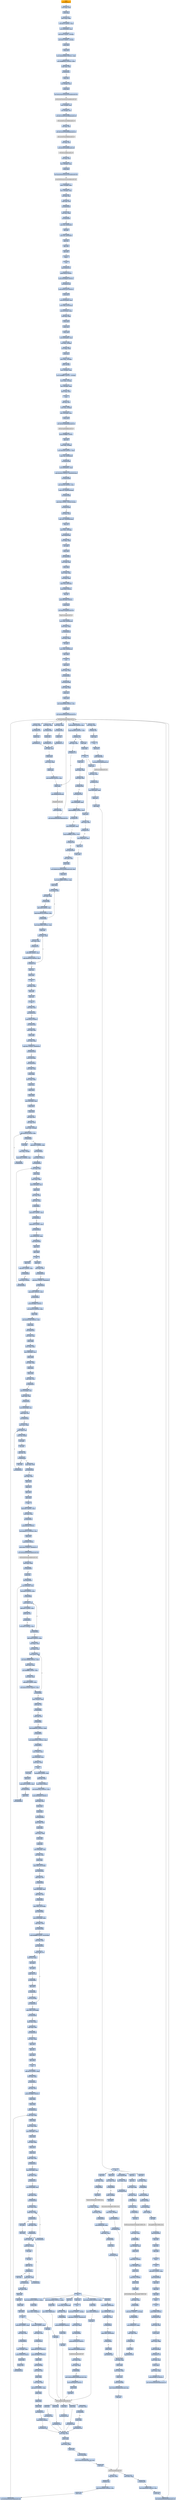 digraph G {
node[shape=rectangle,style=filled,fillcolor=lightsteelblue,color=lightsteelblue]
bgcolor="transparent"
a0x00431cf0call_0x0043ce75[label="start\ncall 0x0043ce75",color="lightgrey",fillcolor="orange"];
a0x0043ce75movl_edi_edi[label="0x0043ce75\nmovl %edi, %edi"];
a0x0043ce77pushl_ebp[label="0x0043ce77\npushl %ebp"];
a0x0043ce78movl_esp_ebp[label="0x0043ce78\nmovl %esp, %ebp"];
a0x0043ce7asubl_0x10UINT8_esp[label="0x0043ce7a\nsubl $0x10<UINT8>, %esp"];
a0x0043ce7dmovl_0x0045ef00_eax[label="0x0043ce7d\nmovl 0x0045ef00, %eax"];
a0x0043ce82andl_0x0UINT8__8ebp_[label="0x0043ce82\nandl $0x0<UINT8>, -8(%ebp)"];
a0x0043ce86andl_0x0UINT8__4ebp_[label="0x0043ce86\nandl $0x0<UINT8>, -4(%ebp)"];
a0x0043ce8apushl_ebx[label="0x0043ce8a\npushl %ebx"];
a0x0043ce8bpushl_edi[label="0x0043ce8b\npushl %edi"];
a0x0043ce8cmovl_0xbb40e64eUINT32_edi[label="0x0043ce8c\nmovl $0xbb40e64e<UINT32>, %edi"];
a0x0043ce91movl_0xffff0000UINT32_ebx[label="0x0043ce91\nmovl $0xffff0000<UINT32>, %ebx"];
a0x0043ce96cmpl_edi_eax[label="0x0043ce96\ncmpl %edi, %eax"];
a0x0043ce98je_0x0043cea7[label="0x0043ce98\nje 0x0043cea7"];
a0x0043cea7pushl_esi[label="0x0043cea7\npushl %esi"];
a0x0043cea8leal__8ebp__eax[label="0x0043cea8\nleal -8(%ebp), %eax"];
a0x0043ceabpushl_eax[label="0x0043ceab\npushl %eax"];
a0x0043ceaccall_GetSystemTimeAsFileTime_kernel32_dll[label="0x0043ceac\ncall GetSystemTimeAsFileTime@kernel32.dll"];
GetSystemTimeAsFileTime_kernel32_dll[label="GetSystemTimeAsFileTime@kernel32.dll",color="lightgrey",fillcolor="lightgrey"];
a0x0043ceb2movl__4ebp__esi[label="0x0043ceb2\nmovl -4(%ebp), %esi"];
a0x0043ceb5xorl__8ebp__esi[label="0x0043ceb5\nxorl -8(%ebp), %esi"];
a0x0043ceb8call_GetCurrentProcessId_kernel32_dll[label="0x0043ceb8\ncall GetCurrentProcessId@kernel32.dll"];
GetCurrentProcessId_kernel32_dll[label="GetCurrentProcessId@kernel32.dll",color="lightgrey",fillcolor="lightgrey"];
a0x0043cebexorl_eax_esi[label="0x0043cebe\nxorl %eax, %esi"];
a0x0043cec0call_GetCurrentThreadId_kernel32_dll[label="0x0043cec0\ncall GetCurrentThreadId@kernel32.dll"];
GetCurrentThreadId_kernel32_dll[label="GetCurrentThreadId@kernel32.dll",color="lightgrey",fillcolor="lightgrey"];
a0x0043cec6xorl_eax_esi[label="0x0043cec6\nxorl %eax, %esi"];
a0x0043cec8call_GetTickCount_kernel32_dll[label="0x0043cec8\ncall GetTickCount@kernel32.dll"];
GetTickCount_kernel32_dll[label="GetTickCount@kernel32.dll",color="lightgrey",fillcolor="lightgrey"];
a0x0043cecexorl_eax_esi[label="0x0043cece\nxorl %eax, %esi"];
a0x0043ced0leal__16ebp__eax[label="0x0043ced0\nleal -16(%ebp), %eax"];
a0x0043ced3pushl_eax[label="0x0043ced3\npushl %eax"];
a0x0043ced4call_QueryPerformanceCounter_kernel32_dll[label="0x0043ced4\ncall QueryPerformanceCounter@kernel32.dll"];
QueryPerformanceCounter_kernel32_dll[label="QueryPerformanceCounter@kernel32.dll",color="lightgrey",fillcolor="lightgrey"];
a0x0043cedamovl__12ebp__eax[label="0x0043ceda\nmovl -12(%ebp), %eax"];
a0x0043ceddxorl__16ebp__eax[label="0x0043cedd\nxorl -16(%ebp), %eax"];
a0x0043cee0xorl_eax_esi[label="0x0043cee0\nxorl %eax, %esi"];
a0x0043cee2cmpl_edi_esi[label="0x0043cee2\ncmpl %edi, %esi"];
a0x0043cee4jne_0x0043ceed[label="0x0043cee4\njne 0x0043ceed"];
a0x0043ceedtestl_esi_ebx[label="0x0043ceed\ntestl %esi, %ebx"];
a0x0043ceefjne_0x0043cef8[label="0x0043ceef\njne 0x0043cef8"];
a0x0043cef8movl_esi_0x0045ef00[label="0x0043cef8\nmovl %esi, 0x0045ef00"];
a0x0043cefenotl_esi[label="0x0043cefe\nnotl %esi"];
a0x0043cf00movl_esi_0x0045ef04[label="0x0043cf00\nmovl %esi, 0x0045ef04"];
a0x0043cf06popl_esi[label="0x0043cf06\npopl %esi"];
a0x0043cf07popl_edi[label="0x0043cf07\npopl %edi"];
a0x0043cf08popl_ebx[label="0x0043cf08\npopl %ebx"];
a0x0043cf09leave_[label="0x0043cf09\nleave "];
a0x0043cf0aret[label="0x0043cf0a\nret"];
a0x00431cf5jmp_0x00431b72[label="0x00431cf5\njmp 0x00431b72"];
a0x00431b72pushl_0x58UINT8[label="0x00431b72\npushl $0x58<UINT8>"];
a0x00431b74pushl_0x459048UINT32[label="0x00431b74\npushl $0x459048<UINT32>"];
a0x00431b79call_0x004312b8[label="0x00431b79\ncall 0x004312b8"];
a0x004312b8pushl_0x431320UINT32[label="0x004312b8\npushl $0x431320<UINT32>"];
a0x004312bdpushl_fs_0[label="0x004312bd\npushl %fs:0"];
a0x004312c4movl_0x10esp__eax[label="0x004312c4\nmovl 0x10(%esp), %eax"];
a0x004312c8movl_ebp_0x10esp_[label="0x004312c8\nmovl %ebp, 0x10(%esp)"];
a0x004312ccleal_0x10esp__ebp[label="0x004312cc\nleal 0x10(%esp), %ebp"];
a0x004312d0subl_eax_esp[label="0x004312d0\nsubl %eax, %esp"];
a0x004312d2pushl_ebx[label="0x004312d2\npushl %ebx"];
a0x004312d3pushl_esi[label="0x004312d3\npushl %esi"];
a0x004312d4pushl_edi[label="0x004312d4\npushl %edi"];
a0x004312d5movl_0x0045ef00_eax[label="0x004312d5\nmovl 0x0045ef00, %eax"];
a0x004312daxorl_eax__4ebp_[label="0x004312da\nxorl %eax, -4(%ebp)"];
a0x004312ddxorl_ebp_eax[label="0x004312dd\nxorl %ebp, %eax"];
a0x004312dfpushl_eax[label="0x004312df\npushl %eax"];
a0x004312e0movl_esp__24ebp_[label="0x004312e0\nmovl %esp, -24(%ebp)"];
a0x004312e3pushl__8ebp_[label="0x004312e3\npushl -8(%ebp)"];
a0x004312e6movl__4ebp__eax[label="0x004312e6\nmovl -4(%ebp), %eax"];
a0x004312e9movl_0xfffffffeUINT32__4ebp_[label="0x004312e9\nmovl $0xfffffffe<UINT32>, -4(%ebp)"];
a0x004312f0movl_eax__8ebp_[label="0x004312f0\nmovl %eax, -8(%ebp)"];
a0x004312f3leal__16ebp__eax[label="0x004312f3\nleal -16(%ebp), %eax"];
a0x004312f6movl_eax_fs_0[label="0x004312f6\nmovl %eax, %fs:0"];
a0x004312fcret[label="0x004312fc\nret"];
a0x00431b7exorl_esi_esi[label="0x00431b7e\nxorl %esi, %esi"];
a0x00431b80movl_esi__4ebp_[label="0x00431b80\nmovl %esi, -4(%ebp)"];
a0x00431b83leal__104ebp__eax[label="0x00431b83\nleal -104(%ebp), %eax"];
a0x00431b86pushl_eax[label="0x00431b86\npushl %eax"];
a0x00431b87call_GetStartupInfoA_kernel32_dll[label="0x00431b87\ncall GetStartupInfoA@kernel32.dll"];
GetStartupInfoA_kernel32_dll[label="GetStartupInfoA@kernel32.dll",color="lightgrey",fillcolor="lightgrey"];
a0x00431b8dpushl_0xfffffffeUINT8[label="0x00431b8d\npushl $0xfffffffe<UINT8>"];
a0x00431b8fpopl_edi[label="0x00431b8f\npopl %edi"];
a0x00431b90movl_edi__4ebp_[label="0x00431b90\nmovl %edi, -4(%ebp)"];
a0x00431b93movl_0x5a4dUINT32_eax[label="0x00431b93\nmovl $0x5a4d<UINT32>, %eax"];
a0x00431b98cmpw_ax_0x00400000[label="0x00431b98\ncmpw %ax, 0x00400000"];
a0x00431b9fjne_0x00431bd9[label="0x00431b9f\njne 0x00431bd9"];
a0x00431ba1movl_0x0040003c_eax[label="0x00431ba1\nmovl 0x0040003c, %eax"];
a0x00431ba6cmpl_0x4550UINT32_0x400000eax_[label="0x00431ba6\ncmpl $0x4550<UINT32>, 0x400000(%eax)"];
a0x00431bb0jne_0x00431bd9[label="0x00431bb0\njne 0x00431bd9"];
a0x00431bb2movl_0x10bUINT32_ecx[label="0x00431bb2\nmovl $0x10b<UINT32>, %ecx"];
a0x00431bb7cmpw_cx_0x400018eax_[label="0x00431bb7\ncmpw %cx, 0x400018(%eax)"];
a0x00431bbejne_0x00431bd9[label="0x00431bbe\njne 0x00431bd9"];
a0x00431bc0cmpl_0xeUINT8_0x400074eax_[label="0x00431bc0\ncmpl $0xe<UINT8>, 0x400074(%eax)"];
a0x00431bc7jbe_0x00431bd9[label="0x00431bc7\njbe 0x00431bd9"];
a0x00431bc9xorl_ecx_ecx[label="0x00431bc9\nxorl %ecx, %ecx"];
a0x00431bcbcmpl_esi_0x4000e8eax_[label="0x00431bcb\ncmpl %esi, 0x4000e8(%eax)"];
a0x00431bd1setne_cl[label="0x00431bd1\nsetne %cl"];
a0x00431bd4movl_ecx__28ebp_[label="0x00431bd4\nmovl %ecx, -28(%ebp)"];
a0x00431bd7jmp_0x00431bdc[label="0x00431bd7\njmp 0x00431bdc"];
a0x00431bdcxorl_ebx_ebx[label="0x00431bdc\nxorl %ebx, %ebx"];
a0x00431bdeincl_ebx[label="0x00431bde\nincl %ebx"];
a0x00431bdfpushl_ebx[label="0x00431bdf\npushl %ebx"];
a0x00431be0call_0x004362f2[label="0x00431be0\ncall 0x004362f2"];
a0x004362f2movl_edi_edi[label="0x004362f2\nmovl %edi, %edi"];
a0x004362f4pushl_ebp[label="0x004362f4\npushl %ebp"];
a0x004362f5movl_esp_ebp[label="0x004362f5\nmovl %esp, %ebp"];
a0x004362f7xorl_eax_eax[label="0x004362f7\nxorl %eax, %eax"];
a0x004362f9cmpl_eax_0x8ebp_[label="0x004362f9\ncmpl %eax, 0x8(%ebp)"];
a0x004362fcpushl_0x0UINT8[label="0x004362fc\npushl $0x0<UINT8>"];
a0x004362fesete_al[label="0x004362fe\nsete %al"];
a0x00436301pushl_0x1000UINT32[label="0x00436301\npushl $0x1000<UINT32>"];
a0x00436306pushl_eax[label="0x00436306\npushl %eax"];
a0x00436307call_HeapCreate_kernel32_dll[label="0x00436307\ncall HeapCreate@kernel32.dll"];
HeapCreate_kernel32_dll[label="HeapCreate@kernel32.dll",color="lightgrey",fillcolor="lightgrey"];
a0x0043630dmovl_eax_0x00461254[label="0x0043630d\nmovl %eax, 0x00461254"];
a0x00436312testl_eax_eax[label="0x00436312\ntestl %eax, %eax"];
a0x00436314jne_0x00436318[label="0x00436314\njne 0x00436318"];
a0x00436318xorl_eax_eax[label="0x00436318\nxorl %eax, %eax"];
a0x0043631aincl_eax[label="0x0043631a\nincl %eax"];
a0x0043631bmovl_eax_0x00462c8c[label="0x0043631b\nmovl %eax, 0x00462c8c"];
a0x00436320popl_ebp[label="0x00436320\npopl %ebp"];
a0x00436321ret[label="0x00436321\nret"];
a0x00431be5popl_ecx[label="0x00431be5\npopl %ecx"];
a0x00431be6testl_eax_eax[label="0x00431be6\ntestl %eax, %eax"];
a0x00431be8jne_0x00431bf2[label="0x00431be8\njne 0x00431bf2"];
a0x00431bf2call_0x004376bd[label="0x00431bf2\ncall 0x004376bd"];
a0x004376bdmovl_edi_edi[label="0x004376bd\nmovl %edi, %edi"];
a0x004376bfpushl_esi[label="0x004376bf\npushl %esi"];
a0x004376c0pushl_edi[label="0x004376c0\npushl %edi"];
a0x004376c1movl_0x450008UINT32_esi[label="0x004376c1\nmovl $0x450008<UINT32>, %esi"];
a0x004376c6pushl_esi[label="0x004376c6\npushl %esi"];
a0x004376c7call_GetModuleHandleW_kernel32_dll[label="0x004376c7\ncall GetModuleHandleW@kernel32.dll"];
GetModuleHandleW_kernel32_dll[label="GetModuleHandleW@kernel32.dll",color="lightgrey",fillcolor="lightgrey"];
a0x004376cdtestl_eax_eax[label="0x004376cd\ntestl %eax, %eax"];
a0x004376cfjne_0x004376d8[label="0x004376cf\njne 0x004376d8"];
a0x004376d1pushl_esi[label="0x004376d1\npushl %esi"];
a0x004376d2call_0x00431717[label="0x004376d2\ncall 0x00431717"];
a0x00431717movl_edi_edi[label="0x00431717\nmovl %edi, %edi"];
a0x00431719pushl_ebp[label="0x00431719\npushl %ebp"];
a0x0043171amovl_esp_ebp[label="0x0043171a\nmovl %esp, %ebp"];
a0x0043171cpushl_edi[label="0x0043171c\npushl %edi"];
a0x0043171dmovl_0x3e8UINT32_edi[label="0x0043171d\nmovl $0x3e8<UINT32>, %edi"];
a0x00431722pushl_edi[label="0x00431722\npushl %edi"];
a0x00431723call_Sleep_kernel32_dll[label="0x00431723\ncall Sleep@kernel32.dll"];
Sleep_kernel32_dll[label="Sleep@kernel32.dll",color="lightgrey",fillcolor="lightgrey"];
a0x00431729pushl_0x8ebp_[label="0x00431729\npushl 0x8(%ebp)"];
a0x0043172ccall_GetModuleHandleW_kernel32_dll[label="0x0043172c\ncall GetModuleHandleW@kernel32.dll"];
a0x00431732addl_0x3e8UINT32_edi[label="0x00431732\naddl $0x3e8<UINT32>, %edi"];
a0x00431738cmpl_0xea60UINT32_edi[label="0x00431738\ncmpl $0xea60<UINT32>, %edi"];
a0x0043173eja_0x00431744[label="0x0043173e\nja 0x00431744"];
a0x00431740testl_eax_eax[label="0x00431740\ntestl %eax, %eax"];
a0x00431742je_0x00431722[label="0x00431742\nje 0x00431722"];
a0x00431744popl_edi[label="0x00431744\npopl %edi"];
a0x00431745popl_ebp[label="0x00431745\npopl %ebp"];
a0x00431746ret[label="0x00431746\nret"];
a0x004376d7popl_ecx[label="0x004376d7\npopl %ecx"];
a0x004376d8movl_eax_edi[label="0x004376d8\nmovl %eax, %edi"];
a0x004376datestl_edi_edi[label="0x004376da\ntestl %edi, %edi"];
a0x004376dcje_0x00437840[label="0x004376dc\nje 0x00437840"];
a0x00437840call_0x004373d7[label="0x00437840\ncall 0x004373d7"];
a0x004373d7movl_0x0045f8f8_eax[label="0x004373d7\nmovl 0x0045f8f8, %eax"];
a0x004373dccmpl_0xffffffffUINT8_eax[label="0x004373dc\ncmpl $0xffffffff<UINT8>, %eax"];
a0x004373dfje_0x004373f7[label="0x004373df\nje 0x004373f7"];
a0x004373f7movl_0x0045f8fc_eax[label="0x004373f7\nmovl 0x0045f8fc, %eax"];
a0x004373fccmpl_0xffffffffUINT8_eax[label="0x004373fc\ncmpl $0xffffffff<UINT8>, %eax"];
a0x004373ffje_0x0043740f[label="0x004373ff\nje 0x0043740f"];
a0x0043740fjmp_0x004356ca[label="0x0043740f\njmp 0x004356ca"];
a0x004356camovl_edi_edi[label="0x004356ca\nmovl %edi, %edi"];
a0x004356ccpushl_ebx[label="0x004356cc\npushl %ebx"];
a0x004356cdmovl_DeleteCriticalSection_kernel32_dll_ebx[label="0x004356cd\nmovl DeleteCriticalSection@kernel32.dll, %ebx"];
a0x004356d3pushl_esi[label="0x004356d3\npushl %esi"];
a0x004356d4movl_0x45f0f8UINT32_esi[label="0x004356d4\nmovl $0x45f0f8<UINT32>, %esi"];
a0x004356d9pushl_edi[label="0x004356d9\npushl %edi"];
a0x004356damovl_esi__edi[label="0x004356da\nmovl (%esi), %edi"];
a0x004356dctestl_edi_edi[label="0x004356dc\ntestl %edi, %edi"];
a0x004356deje_0x004356f3[label="0x004356de\nje 0x004356f3"];
a0x004356f3addl_0x8UINT8_esi[label="0x004356f3\naddl $0x8<UINT8>, %esi"];
a0x004356f6cmpl_0x45f218UINT32_esi[label="0x004356f6\ncmpl $0x45f218<UINT32>, %esi"];
a0x004356fcjl_0x004356da[label="0x004356fc\njl 0x004356da"];
a0x004356femovl_0x45f0f8UINT32_esi[label="0x004356fe\nmovl $0x45f0f8<UINT32>, %esi"];
a0x00435703popl_edi[label="0x00435703\npopl %edi"];
a0x00435704movl_esi__eax[label="0x00435704\nmovl (%esi), %eax"];
a0x00435706testl_eax_eax[label="0x00435706\ntestl %eax, %eax"];
a0x00435708je_0x00435713[label="0x00435708\nje 0x00435713"];
a0x00435713addl_0x8UINT8_esi[label="0x00435713\naddl $0x8<UINT8>, %esi"];
a0x00435716cmpl_0x45f218UINT32_esi[label="0x00435716\ncmpl $0x45f218<UINT32>, %esi"];
a0x0043571cjl_0x00435704[label="0x0043571c\njl 0x00435704"];
a0x0043571epopl_esi[label="0x0043571e\npopl %esi"];
a0x0043571fpopl_ebx[label="0x0043571f\npopl %ebx"];
a0x00435720ret[label="0x00435720\nret"];
a0x00437845xorl_eax_eax[label="0x00437845\nxorl %eax, %eax"];
a0x00437847popl_edi[label="0x00437847\npopl %edi"];
a0x00437848popl_esi[label="0x00437848\npopl %esi"];
a0x00437849ret[label="0x00437849\nret"];
a0x00431bf7testl_eax_eax[label="0x00431bf7\ntestl %eax, %eax"];
a0x00431bf9jne_0x00431c03[label="0x00431bf9\njne 0x00431c03"];
a0x00431bfbpushl_0x10UINT8[label="0x00431bfb\npushl $0x10<UINT8>"];
a0x00431bfdcall_0x00431b49[label="0x00431bfd\ncall 0x00431b49"];
a0x00431b49movl_edi_edi[label="0x00431b49\nmovl %edi, %edi"];
a0x00431b4bpushl_ebp[label="0x00431b4b\npushl %ebp"];
a0x00431b4cmovl_esp_ebp[label="0x00431b4c\nmovl %esp, %ebp"];
a0x00431b4ecmpl_0x1UINT8_0x004610ec[label="0x00431b4e\ncmpl $0x1<UINT8>, 0x004610ec"];
a0x00431b55jne_0x00431b5c[label="0x00431b55\njne 0x00431b5c"];
a0x00431b5cpushl_0x8ebp_[label="0x00431b5c\npushl 0x8(%ebp)"];
a0x00431b5fcall_0x00436322[label="0x00431b5f\ncall 0x00436322"];
a0x00436322movl_edi_edi[label="0x00436322\nmovl %edi, %edi"];
a0x00436324pushl_ebp[label="0x00436324\npushl %ebp"];
a0x00436325movl_esp_ebp[label="0x00436325\nmovl %esp, %ebp"];
a0x00436327pushl_ecx[label="0x00436327\npushl %ecx"];
a0x00436328pushl_ecx[label="0x00436328\npushl %ecx"];
a0x00436329pushl_ebx[label="0x00436329\npushl %ebx"];
a0x0043632amovl_0x8ebp__ebx[label="0x0043632a\nmovl 0x8(%ebp), %ebx"];
a0x0043632dpushl_esi[label="0x0043632d\npushl %esi"];
a0x0043632epushl_edi[label="0x0043632e\npushl %edi"];
a0x0043632fxorl_esi_esi[label="0x0043632f\nxorl %esi, %esi"];
a0x00436331xorl_edi_edi[label="0x00436331\nxorl %edi, %edi"];
a0x00436333movl_edi__4ebp_[label="0x00436333\nmovl %edi, -4(%ebp)"];
a0x00436336cmpl_0x45f220edi8__ebx[label="0x00436336\ncmpl 0x45f220(,%edi,8), %ebx"];
a0x0043633dje_0x00436348[label="0x0043633d\nje 0x00436348"];
a0x0043633fincl_edi[label="0x0043633f\nincl %edi"];
a0x00436340movl_edi__4ebp_[label="0x00436340\nmovl %edi, -4(%ebp)"];
a0x00436343cmpl_0x17UINT8_edi[label="0x00436343\ncmpl $0x17<UINT8>, %edi"];
a0x00436346jb_0x00436336[label="0x00436346\njb 0x00436336"];
a0x00436348cmpl_0x17UINT8_edi[label="0x00436348\ncmpl $0x17<UINT8>, %edi"];
a0x0043634bjae_0x004364c8[label="0x0043634b\njae 0x004364c8"];
a0x00436351pushl_0x3UINT8[label="0x00436351\npushl $0x3<UINT8>"];
a0x00436353call_0x0043f505[label="0x00436353\ncall 0x0043f505"];
a0x0043f505movl_edi_edi[label="0x0043f505\nmovl %edi, %edi"];
a0x0043f507pushl_ebp[label="0x0043f507\npushl %ebp"];
a0x0043f508movl_esp_ebp[label="0x0043f508\nmovl %esp, %ebp"];
a0x0043f50amovl_0x8ebp__ecx[label="0x0043f50a\nmovl 0x8(%ebp), %ecx"];
a0x0043f50dpushl_esi[label="0x0043f50d\npushl %esi"];
a0x0043f50exorl_esi_esi[label="0x0043f50e\nxorl %esi, %esi"];
a0x0043f510cmpl_esi_ecx[label="0x0043f510\ncmpl %esi, %ecx"];
a0x0043f512jl_0x0043f532[label="0x0043f512\njl 0x0043f532"];
a0x0043f514cmpl_0x2UINT8_ecx[label="0x0043f514\ncmpl $0x2<UINT8>, %ecx"];
a0x0043f517jle_0x0043f525[label="0x0043f517\njle 0x0043f525"];
a0x0043f519cmpl_0x3UINT8_ecx[label="0x0043f519\ncmpl $0x3<UINT8>, %ecx"];
a0x0043f51cjne_0x0043f532[label="0x0043f51c\njne 0x0043f532"];
a0x0043f51emovl_0x004610ec_eax[label="0x0043f51e\nmovl 0x004610ec, %eax"];
a0x0043f523jmp_0x0043f54d[label="0x0043f523\njmp 0x0043f54d"];
a0x0043f54dpopl_esi[label="0x0043f54d\npopl %esi"];
a0x0043f54epopl_ebp[label="0x0043f54e\npopl %ebp"];
a0x0043f54fret[label="0x0043f54f\nret"];
a0x00436358popl_ecx[label="0x00436358\npopl %ecx"];
a0x00436359cmpl_0x1UINT8_eax[label="0x00436359\ncmpl $0x1<UINT8>, %eax"];
a0x0043635cje_0x00436496[label="0x0043635c\nje 0x00436496"];
a0x00436362pushl_0x3UINT8[label="0x00436362\npushl $0x3<UINT8>"];
a0x00436364call_0x0043f505[label="0x00436364\ncall 0x0043f505"];
a0x00436369popl_ecx[label="0x00436369\npopl %ecx"];
a0x0043636atestl_eax_eax[label="0x0043636a\ntestl %eax, %eax"];
a0x0043636cjne_0x0043637b[label="0x0043636c\njne 0x0043637b"];
a0x0043636ecmpl_0x1UINT8_0x0045ef70[label="0x0043636e\ncmpl $0x1<UINT8>, 0x0045ef70"];
a0x00436375je_0x00436496[label="0x00436375\nje 0x00436496"];
a0x0043637bcmpl_0xfcUINT32_ebx[label="0x0043637b\ncmpl $0xfc<UINT32>, %ebx"];
a0x00436381je_0x004364c8[label="0x00436381\nje 0x004364c8"];
a0x00436387pushl_0x44ff5cUINT32[label="0x00436387\npushl $0x44ff5c<UINT32>"];
a0x0043638cmovl_0x314UINT32_ebx[label="0x0043638c\nmovl $0x314<UINT32>, %ebx"];
a0x00436391pushl_ebx[label="0x00436391\npushl %ebx"];
a0x00436392movl_0x461258UINT32_edi[label="0x00436392\nmovl $0x461258<UINT32>, %edi"];
a0x00436397pushl_edi[label="0x00436397\npushl %edi"];
a0x00436398call_0x00433c97[label="0x00436398\ncall 0x00433c97"];
a0x00433c97movl_edi_edi[label="0x00433c97\nmovl %edi, %edi"];
a0x00433c99pushl_ebp[label="0x00433c99\npushl %ebp"];
a0x00433c9amovl_esp_ebp[label="0x00433c9a\nmovl %esp, %ebp"];
a0x00433c9cmovl_0x8ebp__ecx[label="0x00433c9c\nmovl 0x8(%ebp), %ecx"];
a0x00433c9fpushl_ebx[label="0x00433c9f\npushl %ebx"];
a0x00433ca0xorl_ebx_ebx[label="0x00433ca0\nxorl %ebx, %ebx"];
a0x00433ca2pushl_esi[label="0x00433ca2\npushl %esi"];
a0x00433ca3pushl_edi[label="0x00433ca3\npushl %edi"];
a0x00433ca4cmpl_ebx_ecx[label="0x00433ca4\ncmpl %ebx, %ecx"];
a0x00433ca6je_0x00433caf[label="0x00433ca6\nje 0x00433caf"];
a0x00433ca8movl_0xcebp__edi[label="0x00433ca8\nmovl 0xc(%ebp), %edi"];
a0x00433cabcmpl_ebx_edi[label="0x00433cab\ncmpl %ebx, %edi"];
a0x00433cadja_0x00433cca[label="0x00433cad\nja 0x00433cca"];
a0x00433ccamovl_0x10ebp__esi[label="0x00433cca\nmovl 0x10(%ebp), %esi"];
a0x00433ccdcmpl_ebx_esi[label="0x00433ccd\ncmpl %ebx, %esi"];
a0x00433ccfjne_0x00433cd5[label="0x00433ccf\njne 0x00433cd5"];
a0x00433cd5movl_ecx_edx[label="0x00433cd5\nmovl %ecx, %edx"];
a0x00433cd7movb_esi__al[label="0x00433cd7\nmovb (%esi), %al"];
a0x00433cd9movb_al_edx_[label="0x00433cd9\nmovb %al, (%edx)"];
a0x00433cdbincl_edx[label="0x00433cdb\nincl %edx"];
a0x00433cdcincl_esi[label="0x00433cdc\nincl %esi"];
a0x00433cddcmpb_bl_al[label="0x00433cdd\ncmpb %bl, %al"];
a0x00433cdfje_0x00433ce4[label="0x00433cdf\nje 0x00433ce4"];
a0x00433ce1decl_edi[label="0x00433ce1\ndecl %edi"];
a0x00433ce2jne_0x00433cd7[label="0x00433ce2\njne 0x00433cd7"];
a0x00433ce4cmpl_ebx_edi[label="0x00433ce4\ncmpl %ebx, %edi"];
a0x00433ce6jne_0x00433cf8[label="0x00433ce6\njne 0x00433cf8"];
a0x00433cf8xorl_eax_eax[label="0x00433cf8\nxorl %eax, %eax"];
a0x00433cfapopl_edi[label="0x00433cfa\npopl %edi"];
a0x00433cfbpopl_esi[label="0x00433cfb\npopl %esi"];
a0x00433cfcpopl_ebx[label="0x00433cfc\npopl %ebx"];
a0x00433cfdpopl_ebp[label="0x00433cfd\npopl %ebp"];
a0x00433cferet[label="0x00433cfe\nret"];
a0x0043639daddl_0xcUINT8_esp[label="0x0043639d\naddl $0xc<UINT8>, %esp"];
a0x004363a0testl_eax_eax[label="0x004363a0\ntestl %eax, %eax"];
a0x004363a2je_0x004363b1[label="0x004363a2\nje 0x004363b1"];
a0x004363b1pushl_0x104UINT32[label="0x004363b1\npushl $0x104<UINT32>"];
a0x004363b6movl_0x461271UINT32_esi[label="0x004363b6\nmovl $0x461271<UINT32>, %esi"];
a0x004363bbpushl_esi[label="0x004363bb\npushl %esi"];
a0x004363bcpushl_0x0UINT8[label="0x004363bc\npushl $0x0<UINT8>"];
a0x004363bemovb_0x0UINT8_0x00461375[label="0x004363be\nmovb $0x0<UINT8>, 0x00461375"];
a0x004363c5call_GetModuleFileNameA_kernel32_dll[label="0x004363c5\ncall GetModuleFileNameA@kernel32.dll"];
GetModuleFileNameA_kernel32_dll[label="GetModuleFileNameA@kernel32.dll",color="lightgrey",fillcolor="lightgrey"];
a0x004363cbtestl_eax_eax[label="0x004363cb\ntestl %eax, %eax"];
a0x004363cdjne_0x004363f5[label="0x004363cd\njne 0x004363f5"];
a0x004363f5pushl_esi[label="0x004363f5\npushl %esi"];
a0x004363f6call_0x0042f610[label="0x004363f6\ncall 0x0042f610"];
a0x0042f610movl_0x4esp__ecx[label="0x0042f610\nmovl 0x4(%esp), %ecx"];
a0x0042f614testl_0x3UINT32_ecx[label="0x0042f614\ntestl $0x3<UINT32>, %ecx"];
a0x0042f61aje_0x0042f640[label="0x0042f61a\nje 0x0042f640"];
a0x0042f61cmovb_ecx__al[label="0x0042f61c\nmovb (%ecx), %al"];
a0x0042f61eaddl_0x1UINT8_ecx[label="0x0042f61e\naddl $0x1<UINT8>, %ecx"];
a0x0042f621testb_al_al[label="0x0042f621\ntestb %al, %al"];
a0x0042f623je_0x0042f673[label="0x0042f623\nje 0x0042f673"];
a0x0042f625testl_0x3UINT32_ecx[label="0x0042f625\ntestl $0x3<UINT32>, %ecx"];
a0x0042f62bjne_0x0042f61c[label="0x0042f62b\njne 0x0042f61c"];
a0x0042f62daddl_0x0UINT32_eax[label="0x0042f62d\naddl $0x0<UINT32>, %eax"];
a0x0042f632leal_esp__esp[label="0x0042f632\nleal (%esp), %esp"];
a0x0042f639leal_esp__esp[label="0x0042f639\nleal (%esp), %esp"];
a0x0042f640movl_ecx__eax[label="0x0042f640\nmovl (%ecx), %eax"];
a0x0042f642movl_0x7efefeffUINT32_edx[label="0x0042f642\nmovl $0x7efefeff<UINT32>, %edx"];
a0x0042f647addl_eax_edx[label="0x0042f647\naddl %eax, %edx"];
a0x0042f649xorl_0xffffffffUINT8_eax[label="0x0042f649\nxorl $0xffffffff<UINT8>, %eax"];
a0x0042f64cxorl_edx_eax[label="0x0042f64c\nxorl %edx, %eax"];
a0x0042f64eaddl_0x4UINT8_ecx[label="0x0042f64e\naddl $0x4<UINT8>, %ecx"];
a0x0042f651testl_0x81010100UINT32_eax[label="0x0042f651\ntestl $0x81010100<UINT32>, %eax"];
a0x0042f656je_0x0042f640[label="0x0042f656\nje 0x0042f640"];
a0x0042f658movl__4ecx__eax[label="0x0042f658\nmovl -4(%ecx), %eax"];
a0x0042f65btestb_al_al[label="0x0042f65b\ntestb %al, %al"];
a0x0042f65dje_0x0042f691[label="0x0042f65d\nje 0x0042f691"];
a0x0042f65ftestb_ah_ah[label="0x0042f65f\ntestb %ah, %ah"];
a0x0042f661je_0x0042f687[label="0x0042f661\nje 0x0042f687"];
a0x0042f663testl_0xff0000UINT32_eax[label="0x0042f663\ntestl $0xff0000<UINT32>, %eax"];
a0x0042f668je_0x0042f67d[label="0x0042f668\nje 0x0042f67d"];
a0x0042f66atestl_0xff000000UINT32_eax[label="0x0042f66a\ntestl $0xff000000<UINT32>, %eax"];
a0x0042f66fje_0x0042f673[label="0x0042f66f\nje 0x0042f673"];
a0x0042f673leal__1ecx__eax[label="0x0042f673\nleal -1(%ecx), %eax"];
a0x0042f676movl_0x4esp__ecx[label="0x0042f676\nmovl 0x4(%esp), %ecx"];
a0x0042f67asubl_ecx_eax[label="0x0042f67a\nsubl %ecx, %eax"];
a0x0042f67cret[label="0x0042f67c\nret"];
a0x004363fbincl_eax[label="0x004363fb\nincl %eax"];
a0x004363fcpopl_ecx[label="0x004363fc\npopl %ecx"];
a0x004363fdcmpl_0x3cUINT8_eax[label="0x004363fd\ncmpl $0x3c<UINT8>, %eax"];
a0x00436400jbe_0x0043643a[label="0x00436400\njbe 0x0043643a"];
a0x00436402pushl_esi[label="0x00436402\npushl %esi"];
a0x00436403call_0x0042f610[label="0x00436403\ncall 0x0042f610"];
a0x00436408subl_0x3bUINT8_esi[label="0x00436408\nsubl $0x3b<UINT8>, %esi"];
a0x0043640baddl_esi_eax[label="0x0043640b\naddl %esi, %eax"];
a0x0043640dpushl_0x3UINT8[label="0x0043640d\npushl $0x3<UINT8>"];
a0x0043640fmovl_0x46156cUINT32_ecx[label="0x0043640f\nmovl $0x46156c<UINT32>, %ecx"];
a0x00436414pushl_0x44aac8UINT32[label="0x00436414\npushl $0x44aac8<UINT32>"];
a0x00436419subl_eax_ecx[label="0x00436419\nsubl %eax, %ecx"];
a0x0043641bpushl_ecx[label="0x0043641b\npushl %ecx"];
a0x0043641cpushl_eax[label="0x0043641c\npushl %eax"];
a0x0043641dcall_0x00433f09[label="0x0043641d\ncall 0x00433f09"];
a0x00433f09movl_edi_edi[label="0x00433f09\nmovl %edi, %edi"];
a0x00433f0bpushl_ebp[label="0x00433f0b\npushl %ebp"];
a0x00433f0cmovl_esp_ebp[label="0x00433f0c\nmovl %esp, %ebp"];
a0x00433f0epushl_ebx[label="0x00433f0e\npushl %ebx"];
a0x00433f0fpushl_esi[label="0x00433f0f\npushl %esi"];
a0x00433f10movl_0x8ebp__esi[label="0x00433f10\nmovl 0x8(%ebp), %esi"];
a0x00433f13xorl_ebx_ebx[label="0x00433f13\nxorl %ebx, %ebx"];
a0x00433f15pushl_edi[label="0x00433f15\npushl %edi"];
a0x00433f16cmpl_ebx_0x14ebp_[label="0x00433f16\ncmpl %ebx, 0x14(%ebp)"];
a0x00433f19jne_0x00433f2b[label="0x00433f19\njne 0x00433f2b"];
a0x00433f2bcmpl_ebx_esi[label="0x00433f2b\ncmpl %ebx, %esi"];
a0x00433f2dje_0x00433f36[label="0x00433f2d\nje 0x00433f36"];
a0x00433f2fmovl_0xcebp__edi[label="0x00433f2f\nmovl 0xc(%ebp), %edi"];
a0x00433f32cmpl_ebx_edi[label="0x00433f32\ncmpl %ebx, %edi"];
a0x00433f34ja_0x00433f51[label="0x00433f34\nja 0x00433f51"];
a0x00433f51cmpl_ebx_0x14ebp_[label="0x00433f51\ncmpl %ebx, 0x14(%ebp)"];
a0x00433f54jne_0x00433f5a[label="0x00433f54\njne 0x00433f5a"];
a0x00433f5amovl_0x10ebp__edx[label="0x00433f5a\nmovl 0x10(%ebp), %edx"];
a0x00433f5dcmpl_ebx_edx[label="0x00433f5d\ncmpl %ebx, %edx"];
a0x00433f5fjne_0x00433f65[label="0x00433f5f\njne 0x00433f65"];
a0x00433f65cmpl_0xffffffffUINT8_0x14ebp_[label="0x00433f65\ncmpl $0xffffffff<UINT8>, 0x14(%ebp)"];
a0x00433f69movl_esi_eax[label="0x00433f69\nmovl %esi, %eax"];
a0x00433f6bjne_0x00433f7c[label="0x00433f6b\njne 0x00433f7c"];
a0x00433f7cmovb_edx__cl[label="0x00433f7c\nmovb (%edx), %cl"];
a0x00433f7emovb_cl_eax_[label="0x00433f7e\nmovb %cl, (%eax)"];
a0x00433f80incl_eax[label="0x00433f80\nincl %eax"];
a0x00433f81incl_edx[label="0x00433f81\nincl %edx"];
a0x00433f82cmpb_bl_cl[label="0x00433f82\ncmpb %bl, %cl"];
a0x00433f84je_0x00433f8e[label="0x00433f84\nje 0x00433f8e"];
a0x00433f86decl_edi[label="0x00433f86\ndecl %edi"];
a0x00433f87je_0x00433f8e[label="0x00433f87\nje 0x00433f8e"];
a0x00433f89decl_0x14ebp_[label="0x00433f89\ndecl 0x14(%ebp)"];
a0x00433f8cjne_0x00433f7c[label="0x00433f8c\njne 0x00433f7c"];
a0x00433f8ecmpl_ebx_0x14ebp_[label="0x00433f8e\ncmpl %ebx, 0x14(%ebp)"];
a0x00433f91jne_0x00433f95[label="0x00433f91\njne 0x00433f95"];
a0x00433f93movb_bl_eax_[label="0x00433f93\nmovb %bl, (%eax)"];
a0x00433f95cmpl_ebx_edi[label="0x00433f95\ncmpl %ebx, %edi"];
a0x00433f97jne_0x00433f24[label="0x00433f97\njne 0x00433f24"];
a0x00433f24xorl_eax_eax[label="0x00433f24\nxorl %eax, %eax"];
a0x00433f26popl_edi[label="0x00433f26\npopl %edi"];
a0x00433f27popl_esi[label="0x00433f27\npopl %esi"];
a0x00433f28popl_ebx[label="0x00433f28\npopl %ebx"];
a0x00433f29popl_ebp[label="0x00433f29\npopl %ebp"];
a0x00433f2aret[label="0x00433f2a\nret"];
a0x00436422addl_0x14UINT8_esp[label="0x00436422\naddl $0x14<UINT8>, %esp"];
a0x00436425testl_eax_eax[label="0x00436425\ntestl %eax, %eax"];
a0x00436427je_0x0043643a[label="0x00436427\nje 0x0043643a"];
a0x0043643axorl_esi_esi[label="0x0043643a\nxorl %esi, %esi"];
a0x0043643cpushl_0x44ff40UINT32[label="0x0043643c\npushl $0x44ff40<UINT32>"];
a0x00436441pushl_ebx[label="0x00436441\npushl %ebx"];
a0x00436442pushl_edi[label="0x00436442\npushl %edi"];
a0x00436443call_0x00433c23[label="0x00436443\ncall 0x00433c23"];
a0x00433c23movl_edi_edi[label="0x00433c23\nmovl %edi, %edi"];
a0x00433c25pushl_ebp[label="0x00433c25\npushl %ebp"];
a0x00433c26movl_esp_ebp[label="0x00433c26\nmovl %esp, %ebp"];
a0x00433c28movl_0x8ebp__eax[label="0x00433c28\nmovl 0x8(%ebp), %eax"];
a0x00433c2bpushl_ebx[label="0x00433c2b\npushl %ebx"];
a0x00433c2cxorl_ebx_ebx[label="0x00433c2c\nxorl %ebx, %ebx"];
a0x00433c2epushl_esi[label="0x00433c2e\npushl %esi"];
a0x00433c2fpushl_edi[label="0x00433c2f\npushl %edi"];
a0x00433c30cmpl_ebx_eax[label="0x00433c30\ncmpl %ebx, %eax"];
a0x00433c32je_0x00433c3b[label="0x00433c32\nje 0x00433c3b"];
a0x00433c34movl_0xcebp__edi[label="0x00433c34\nmovl 0xc(%ebp), %edi"];
a0x00433c37cmpl_ebx_edi[label="0x00433c37\ncmpl %ebx, %edi"];
a0x00433c39ja_0x00433c56[label="0x00433c39\nja 0x00433c56"];
a0x00433c56movl_0x10ebp__esi[label="0x00433c56\nmovl 0x10(%ebp), %esi"];
a0x00433c59cmpl_ebx_esi[label="0x00433c59\ncmpl %ebx, %esi"];
a0x00433c5bjne_0x00433c61[label="0x00433c5b\njne 0x00433c61"];
a0x00433c61movl_eax_edx[label="0x00433c61\nmovl %eax, %edx"];
a0x00433c63cmpb_bl_edx_[label="0x00433c63\ncmpb %bl, (%edx)"];
a0x00433c65je_0x00433c6b[label="0x00433c65\nje 0x00433c6b"];
a0x00433c67incl_edx[label="0x00433c67\nincl %edx"];
a0x00433c68decl_edi[label="0x00433c68\ndecl %edi"];
a0x00433c69jne_0x00433c63[label="0x00433c69\njne 0x00433c63"];
a0x00433c6bcmpl_ebx_edi[label="0x00433c6b\ncmpl %ebx, %edi"];
a0x00433c6dje_0x00433c5d[label="0x00433c6d\nje 0x00433c5d"];
a0x00433c6fmovb_esi__cl[label="0x00433c6f\nmovb (%esi), %cl"];
a0x00433c71movb_cl_edx_[label="0x00433c71\nmovb %cl, (%edx)"];
a0x00433c73incl_edx[label="0x00433c73\nincl %edx"];
a0x00433c74incl_esi[label="0x00433c74\nincl %esi"];
a0x00433c75cmpb_bl_cl[label="0x00433c75\ncmpb %bl, %cl"];
a0x00433c77je_0x00433c7c[label="0x00433c77\nje 0x00433c7c"];
a0x00433c79decl_edi[label="0x00433c79\ndecl %edi"];
a0x00433c7ajne_0x00433c6f[label="0x00433c7a\njne 0x00433c6f"];
a0x00433c7ccmpl_ebx_edi[label="0x00433c7c\ncmpl %ebx, %edi"];
a0x00433c7ejne_0x00433c90[label="0x00433c7e\njne 0x00433c90"];
a0x00433c90xorl_eax_eax[label="0x00433c90\nxorl %eax, %eax"];
a0x00433c92popl_edi[label="0x00433c92\npopl %edi"];
a0x00433c93popl_esi[label="0x00433c93\npopl %esi"];
a0x00433c94popl_ebx[label="0x00433c94\npopl %ebx"];
a0x00433c95popl_ebp[label="0x00433c95\npopl %ebp"];
a0x00433c96ret[label="0x00433c96\nret"];
a0x00436448addl_0xcUINT8_esp[label="0x00436448\naddl $0xc<UINT8>, %esp"];
a0x0043644btestl_eax_eax[label="0x0043644b\ntestl %eax, %eax"];
a0x0043644dje_0x0043645c[label="0x0043644d\nje 0x0043645c"];
a0x0043645cmovl__4ebp__eax[label="0x0043645c\nmovl -4(%ebp), %eax"];
a0x0043645fpushl_0x45f224eax8_[label="0x0043645f\npushl 0x45f224(,%eax,8)"];
a0x00436466pushl_ebx[label="0x00436466\npushl %ebx"];
a0x00436467pushl_edi[label="0x00436467\npushl %edi"];
a0x00436468call_0x00433c23[label="0x00436468\ncall 0x00433c23"];
a0x0043646daddl_0xcUINT8_esp[label="0x0043646d\naddl $0xc<UINT8>, %esp"];
a0x00436470testl_eax_eax[label="0x00436470\ntestl %eax, %eax"];
a0x00436472je_0x00436481[label="0x00436472\nje 0x00436481"];
a0x00436481pushl_0x12010UINT32[label="0x00436481\npushl $0x12010<UINT32>"];
a0x00436486pushl_0x44ff18UINT32[label="0x00436486\npushl $0x44ff18<UINT32>"];
a0x0043648bpushl_edi[label="0x0043648b\npushl %edi"];
a0x0043648ccall_0x0043f39c[label="0x0043648c\ncall 0x0043f39c"];
a0x0043f39cmovl_edi_edi[label="0x0043f39c\nmovl %edi, %edi"];
a0x0043f39epushl_ebp[label="0x0043f39e\npushl %ebp"];
a0x0043f39fmovl_esp_ebp[label="0x0043f39f\nmovl %esp, %ebp"];
a0x0043f3a1subl_0x14UINT8_esp[label="0x0043f3a1\nsubl $0x14<UINT8>, %esp"];
a0x0043f3a4pushl_ebx[label="0x0043f3a4\npushl %ebx"];
a0x0043f3a5pushl_esi[label="0x0043f3a5\npushl %esi"];
a0x0043f3a6pushl_edi[label="0x0043f3a6\npushl %edi"];
a0x0043f3a7call_0x0043731f[label="0x0043f3a7\ncall 0x0043731f"];
a0x0043731fpushl_0x0UINT8[label="0x0043731f\npushl $0x0<UINT8>"];
a0x00437321call_0x004372ad[label="0x00437321\ncall 0x004372ad"];
a0x004372admovl_edi_edi[label="0x004372ad\nmovl %edi, %edi"];
a0x004372afpushl_ebp[label="0x004372af\npushl %ebp"];
a0x004372b0movl_esp_ebp[label="0x004372b0\nmovl %esp, %ebp"];
a0x004372b2pushl_esi[label="0x004372b2\npushl %esi"];
a0x004372b3pushl_0x0045f8fc[label="0x004372b3\npushl 0x0045f8fc"];
a0x004372b9movl_TlsGetValue_kernel32_dll_esi[label="0x004372b9\nmovl TlsGetValue@kernel32.dll, %esi"];
a0x004372bfcall_esi[label="0x004372bf\ncall %esi"];
TlsGetValue_kernel32_dll[label="TlsGetValue@kernel32.dll",color="lightgrey",fillcolor="lightgrey"];
a0x004372c1testl_eax_eax[label="0x004372c1\ntestl %eax, %eax"];
a0x004372c3je_0x004372e6[label="0x004372c3\nje 0x004372e6"];
a0x004372e6movl_0x450008UINT32_esi[label="0x004372e6\nmovl $0x450008<UINT32>, %esi"];
a0x004372ebpushl_esi[label="0x004372eb\npushl %esi"];
a0x004372eccall_GetModuleHandleW_kernel32_dll[label="0x004372ec\ncall GetModuleHandleW@kernel32.dll"];
a0x004372f2testl_eax_eax[label="0x004372f2\ntestl %eax, %eax"];
a0x004372f4jne_0x00437301[label="0x004372f4\njne 0x00437301"];
a0x004372f6pushl_esi[label="0x004372f6\npushl %esi"];
a0x004372f7call_0x00431717[label="0x004372f7\ncall 0x00431717"];
a0x004372fcpopl_ecx[label="0x004372fc\npopl %ecx"];
a0x004372fdtestl_eax_eax[label="0x004372fd\ntestl %eax, %eax"];
a0x004372ffje_0x00437319[label="0x004372ff\nje 0x00437319"];
a0x00437319movl_0x8ebp__eax[label="0x00437319\nmovl 0x8(%ebp), %eax"];
a0x0043731cpopl_esi[label="0x0043731c\npopl %esi"];
a0x0043731dpopl_ebp[label="0x0043731d\npopl %ebp"];
a0x0043731eret[label="0x0043731e\nret"];
a0x00437326popl_ecx[label="0x00437326\npopl %ecx"];
a0x00437327ret[label="0x00437327\nret"];
a0x0043f3acandl_0x0UINT8__4ebp_[label="0x0043f3ac\nandl $0x0<UINT8>, -4(%ebp)"];
a0x0043f3b0cmpl_0x0UINT8_0x00461a78[label="0x0043f3b0\ncmpl $0x0<UINT8>, 0x00461a78"];
a0x0043f3b7movl_eax_ebx[label="0x0043f3b7\nmovl %eax, %ebx"];
a0x0043f3b9jne_0x0043f44d[label="0x0043f3b9\njne 0x0043f44d"];
a0x0043f3bfpushl_0x450a54UINT32[label="0x0043f3bf\npushl $0x450a54<UINT32>"];
a0x0043f3c4call_LoadLibraryA_kernel32_dll[label="0x0043f3c4\ncall LoadLibraryA@kernel32.dll"];
LoadLibraryA_kernel32_dll[label="LoadLibraryA@kernel32.dll",color="lightgrey",fillcolor="lightgrey"];
a0x0043f3camovl_eax_edi[label="0x0043f3ca\nmovl %eax, %edi"];
a0x0043f3cctestl_edi_edi[label="0x0043f3cc\ntestl %edi, %edi"];
a0x0043f3ceje_0x0043f4fe[label="0x0043f3ce\nje 0x0043f4fe"];
a0x0043f3d4movl_GetProcAddress_kernel32_dll_esi[label="0x0043f3d4\nmovl GetProcAddress@kernel32.dll, %esi"];
a0x0043f3dapushl_0x450a48UINT32[label="0x0043f3da\npushl $0x450a48<UINT32>"];
a0x0043f3dfpushl_edi[label="0x0043f3df\npushl %edi"];
a0x0043f3e0call_esi[label="0x0043f3e0\ncall %esi"];
GetProcAddress_kernel32_dll[label="GetProcAddress@kernel32.dll",color="lightgrey",fillcolor="lightgrey"];
a0x0043f3e2testl_eax_eax[label="0x0043f3e2\ntestl %eax, %eax"];
a0x0043f3e4je_0x0043f4fe[label="0x0043f3e4\nje 0x0043f4fe"];
a0x0043f3eapushl_eax[label="0x0043f3ea\npushl %eax"];
a0x0043f3ebcall_0x004372ad[label="0x0043f3eb\ncall 0x004372ad"];
a0x0043f3f0movl_0x450a38UINT32_esp_[label="0x0043f3f0\nmovl $0x450a38<UINT32>, (%esp)"];
a0x0043f3f7pushl_edi[label="0x0043f3f7\npushl %edi"];
a0x0043f3f8movl_eax_0x00461a78[label="0x0043f3f8\nmovl %eax, 0x00461a78"];
a0x0043f3fdcall_esi[label="0x0043f3fd\ncall %esi"];
a0x0043f3ffpushl_eax[label="0x0043f3ff\npushl %eax"];
a0x0043f400call_0x004372ad[label="0x0043f400\ncall 0x004372ad"];
a0x0043f405movl_0x450a24UINT32_esp_[label="0x0043f405\nmovl $0x450a24<UINT32>, (%esp)"];
a0x0043f40cpushl_edi[label="0x0043f40c\npushl %edi"];
a0x0043f40dmovl_eax_0x00461a7c[label="0x0043f40d\nmovl %eax, 0x00461a7c"];
a0x0043f412call_esi[label="0x0043f412\ncall %esi"];
a0x0043f414pushl_eax[label="0x0043f414\npushl %eax"];
a0x0043f415call_0x004372ad[label="0x0043f415\ncall 0x004372ad"];
a0x0043f41amovl_0x450a08UINT32_esp_[label="0x0043f41a\nmovl $0x450a08<UINT32>, (%esp)"];
a0x0043f421pushl_edi[label="0x0043f421\npushl %edi"];
a0x0043f422movl_eax_0x00461a80[label="0x0043f422\nmovl %eax, 0x00461a80"];
a0x0043f427call_esi[label="0x0043f427\ncall %esi"];
a0x0043f429pushl_eax[label="0x0043f429\npushl %eax"];
a0x0043f42acall_0x004372ad[label="0x0043f42a\ncall 0x004372ad"];
a0x0043f42fpopl_ecx[label="0x0043f42f\npopl %ecx"];
a0x0043f430movl_eax_0x00461a88[label="0x0043f430\nmovl %eax, 0x00461a88"];
a0x0043f435testl_eax_eax[label="0x0043f435\ntestl %eax, %eax"];
a0x0043f437je_0x0043f44d[label="0x0043f437\nje 0x0043f44d"];
a0x0043f439pushl_0x4509f0UINT32[label="0x0043f439\npushl $0x4509f0<UINT32>"];
a0x0043f43epushl_edi[label="0x0043f43e\npushl %edi"];
a0x0043f43fcall_esi[label="0x0043f43f\ncall %esi"];
a0x0043f441pushl_eax[label="0x0043f441\npushl %eax"];
a0x0043f442call_0x004372ad[label="0x0043f442\ncall 0x004372ad"];
a0x0043f447popl_ecx[label="0x0043f447\npopl %ecx"];
a0x0043f448movl_eax_0x00461a84[label="0x0043f448\nmovl %eax, 0x00461a84"];
a0x0043f44dmovl_0x00461a84_eax[label="0x0043f44d\nmovl 0x00461a84, %eax"];
a0x0043f452cmpl_ebx_eax[label="0x0043f452\ncmpl %ebx, %eax"];
a0x0043f454je_0x0043f4a5[label="0x0043f454\nje 0x0043f4a5"];
a0x0043f456cmpl_ebx_0x00461a88[label="0x0043f456\ncmpl %ebx, 0x00461a88"];
a0x0043f45cje_0x0043f4a5[label="0x0043f45c\nje 0x0043f4a5"];
a0x0043f45epushl_eax[label="0x0043f45e\npushl %eax"];
a0x0043f45fcall_0x00437328[label="0x0043f45f\ncall 0x00437328"];
a0x00437328movl_edi_edi[label="0x00437328\nmovl %edi, %edi"];
a0x0043732apushl_ebp[label="0x0043732a\npushl %ebp"];
a0x0043732bmovl_esp_ebp[label="0x0043732b\nmovl %esp, %ebp"];
a0x0043732dpushl_esi[label="0x0043732d\npushl %esi"];
a0x0043732epushl_0x0045f8fc[label="0x0043732e\npushl 0x0045f8fc"];
a0x00437334movl_TlsGetValue_kernel32_dll_esi[label="0x00437334\nmovl TlsGetValue@kernel32.dll, %esi"];
a0x0043733acall_esi[label="0x0043733a\ncall %esi"];
a0x0043733ctestl_eax_eax[label="0x0043733c\ntestl %eax, %eax"];
a0x0043733eje_0x00437361[label="0x0043733e\nje 0x00437361"];
a0x00437361movl_0x450008UINT32_esi[label="0x00437361\nmovl $0x450008<UINT32>, %esi"];
a0x00437366pushl_esi[label="0x00437366\npushl %esi"];
a0x00437367call_GetModuleHandleW_kernel32_dll[label="0x00437367\ncall GetModuleHandleW@kernel32.dll"];
a0x0043736dtestl_eax_eax[label="0x0043736d\ntestl %eax, %eax"];
a0x0043736fjne_0x0043737c[label="0x0043736f\njne 0x0043737c"];
a0x00437371pushl_esi[label="0x00437371\npushl %esi"];
a0x00437372call_0x00431717[label="0x00437372\ncall 0x00431717"];
a0x00437377popl_ecx[label="0x00437377\npopl %ecx"];
a0x00437378testl_eax_eax[label="0x00437378\ntestl %eax, %eax"];
a0x0043737aje_0x00437394[label="0x0043737a\nje 0x00437394"];
a0x00437394movl_0x8ebp__eax[label="0x00437394\nmovl 0x8(%ebp), %eax"];
a0x00437397popl_esi[label="0x00437397\npopl %esi"];
a0x00437398popl_ebp[label="0x00437398\npopl %ebp"];
a0x00437399ret[label="0x00437399\nret"];
a0x0043f464pushl_0x00461a88[label="0x0043f464\npushl 0x00461a88"];
a0x0043f46amovl_eax_esi[label="0x0043f46a\nmovl %eax, %esi"];
a0x0043f46ccall_0x00437328[label="0x0043f46c\ncall 0x00437328"];
a0x0043f471popl_ecx[label="0x0043f471\npopl %ecx"];
a0x0043f472popl_ecx[label="0x0043f472\npopl %ecx"];
a0x0043f473movl_eax_edi[label="0x0043f473\nmovl %eax, %edi"];
a0x0043f475testl_esi_esi[label="0x0043f475\ntestl %esi, %esi"];
a0x0043f477je_0x0043f4a5[label="0x0043f477\nje 0x0043f4a5"];
a0x0043f479testl_edi_edi[label="0x0043f479\ntestl %edi, %edi"];
a0x0043f47bje_0x0043f4a5[label="0x0043f47b\nje 0x0043f4a5"];
a0x0043f47dcall_esi[label="0x0043f47d\ncall %esi"];
GetProcessWindowStation_USER32_DLL[label="GetProcessWindowStation@USER32.DLL",color="lightgrey",fillcolor="lightgrey"];
a0x0043f47ftestl_eax_eax[label="0x0043f47f\ntestl %eax, %eax"];
a0x0043f481je_0x0043f49c[label="0x0043f481\nje 0x0043f49c"];
a0x0043f483leal__8ebp__ecx[label="0x0043f483\nleal -8(%ebp), %ecx"];
a0x0043f486pushl_ecx[label="0x0043f486\npushl %ecx"];
a0x0043f487pushl_0xcUINT8[label="0x0043f487\npushl $0xc<UINT8>"];
a0x0043f489leal__20ebp__ecx[label="0x0043f489\nleal -20(%ebp), %ecx"];
a0x0043f48cpushl_ecx[label="0x0043f48c\npushl %ecx"];
a0x0043f48dpushl_0x1UINT8[label="0x0043f48d\npushl $0x1<UINT8>"];
a0x0043f48fpushl_eax[label="0x0043f48f\npushl %eax"];
a0x0043f490call_edi[label="0x0043f490\ncall %edi"];
GetUserObjectInformationA_USER32_DLL[label="GetUserObjectInformationA@USER32.DLL",color="lightgrey",fillcolor="lightgrey"];
a0x0043f492testl_eax_eax[label="0x0043f492\ntestl %eax, %eax"];
a0x0043f494je_0x0043f49c[label="0x0043f494\nje 0x0043f49c"];
a0x0043f496testb_0x1UINT8__12ebp_[label="0x0043f496\ntestb $0x1<UINT8>, -12(%ebp)"];
a0x0043f49ajne_0x0043f4a5[label="0x0043f49a\njne 0x0043f4a5"];
a0x0043f4a5movl_0x00461a7c_eax[label="0x0043f4a5\nmovl 0x00461a7c, %eax"];
a0x0043f4aacmpl_ebx_eax[label="0x0043f4aa\ncmpl %ebx, %eax"];
a0x0043f4acje_0x0043f4de[label="0x0043f4ac\nje 0x0043f4de"];
a0x0043f4aepushl_eax[label="0x0043f4ae\npushl %eax"];
a0x0043f4afcall_0x00437328[label="0x0043f4af\ncall 0x00437328"];
a0x0043f4b4popl_ecx[label="0x0043f4b4\npopl %ecx"];
a0x0043f4b5testl_eax_eax[label="0x0043f4b5\ntestl %eax, %eax"];
a0x0043f4b7je_0x0043f4de[label="0x0043f4b7\nje 0x0043f4de"];
a0x0043f4b9call_eax[label="0x0043f4b9\ncall %eax"];
GetActiveWindow_USER32_DLL[label="GetActiveWindow@USER32.DLL",color="lightgrey",fillcolor="lightgrey"];
a0x0043f4bbmovl_eax__4ebp_[label="0x0043f4bb\nmovl %eax, -4(%ebp)"];
a0x0043f4betestl_eax_eax[label="0x0043f4be\ntestl %eax, %eax"];
a0x0043f4c0je_0x0043f4de[label="0x0043f4c0\nje 0x0043f4de"];
a0x0043f4c2movl_0x00461a80_eax[label="0x0043f4c2\nmovl 0x00461a80, %eax"];
a0x0043f4c7cmpl_ebx_eax[label="0x0043f4c7\ncmpl %ebx, %eax"];
a0x0043f4c9je_0x0043f4de[label="0x0043f4c9\nje 0x0043f4de"];
a0x0043f4cbpushl_eax[label="0x0043f4cb\npushl %eax"];
a0x0043f4cccall_0x00437328[label="0x0043f4cc\ncall 0x00437328"];
a0x0043f4d1popl_ecx[label="0x0043f4d1\npopl %ecx"];
a0x0043f4d2testl_eax_eax[label="0x0043f4d2\ntestl %eax, %eax"];
a0x0043f4d4je_0x0043f4de[label="0x0043f4d4\nje 0x0043f4de"];
a0x0043f4d6pushl__4ebp_[label="0x0043f4d6\npushl -4(%ebp)"];
a0x0043f4d9call_eax[label="0x0043f4d9\ncall %eax"];
GetLastActivePopup_USER32_DLL[label="GetLastActivePopup@USER32.DLL",color="lightgrey",fillcolor="lightgrey"];
a0x0043f4dbmovl_eax__4ebp_[label="0x0043f4db\nmovl %eax, -4(%ebp)"];
a0x0043f4depushl_0x00461a78[label="0x0043f4de\npushl 0x00461a78"];
a0x0043f4e4call_0x00437328[label="0x0043f4e4\ncall 0x00437328"];
a0x0043f4e9popl_ecx[label="0x0043f4e9\npopl %ecx"];
a0x0043f4eatestl_eax_eax[label="0x0043f4ea\ntestl %eax, %eax"];
a0x0043f4ecje_0x0043f4fe[label="0x0043f4ec\nje 0x0043f4fe"];
a0x0043f4eepushl_0x10ebp_[label="0x0043f4ee\npushl 0x10(%ebp)"];
a0x0043f4f1pushl_0xcebp_[label="0x0043f4f1\npushl 0xc(%ebp)"];
a0x0043f4f4pushl_0x8ebp_[label="0x0043f4f4\npushl 0x8(%ebp)"];
a0x0043f4f7pushl__4ebp_[label="0x0043f4f7\npushl -4(%ebp)"];
a0x0043f4facall_eax[label="0x0043f4fa\ncall %eax"];
MessageBoxA_USER32_DLL[label="MessageBoxA@USER32.DLL",color="lightgrey",fillcolor="lightgrey"];
a0x0043f4fcjmp_0x0043f500[label="0x0043f4fc\njmp 0x0043f500"];
a0x0043f500popl_edi[label="0x0043f500\npopl %edi"];
a0x0043f501popl_esi[label="0x0043f501\npopl %esi"];
a0x0043f502popl_ebx[label="0x0043f502\npopl %ebx"];
a0x0043f503leave_[label="0x0043f503\nleave "];
a0x0043f504ret[label="0x0043f504\nret"];
a0x00436491addl_0xcUINT8_esp[label="0x00436491\naddl $0xc<UINT8>, %esp"];
a0x00436494jmp_0x004364c8[label="0x00436494\njmp 0x004364c8"];
a0x004364c8popl_edi[label="0x004364c8\npopl %edi"];
a0x004364c9popl_esi[label="0x004364c9\npopl %esi"];
a0x004364capopl_ebx[label="0x004364ca\npopl %ebx"];
a0x004364cbleave_[label="0x004364cb\nleave "];
a0x004364ccret[label="0x004364cc\nret"];
a0x00431b64pushl_0xffUINT32[label="0x00431b64\npushl $0xff<UINT32>"];
a0x00431b69call_0x0043179b[label="0x00431b69\ncall 0x0043179b"];
a0x0043179bmovl_edi_edi[label="0x0043179b\nmovl %edi, %edi"];
a0x0043179dpushl_ebp[label="0x0043179d\npushl %ebp"];
a0x0043179emovl_esp_ebp[label="0x0043179e\nmovl %esp, %ebp"];
a0x004317a0pushl_0x8ebp_[label="0x004317a0\npushl 0x8(%ebp)"];
a0x004317a3call_0x00431770[label="0x004317a3\ncall 0x00431770"];
a0x00431770movl_edi_edi[label="0x00431770\nmovl %edi, %edi"];
a0x00431772pushl_ebp[label="0x00431772\npushl %ebp"];
a0x00431773movl_esp_ebp[label="0x00431773\nmovl %esp, %ebp"];
a0x00431775pushl_0x44f974UINT32[label="0x00431775\npushl $0x44f974<UINT32>"];
a0x0043177acall_GetModuleHandleW_kernel32_dll[label="0x0043177a\ncall GetModuleHandleW@kernel32.dll"];
a0x00431780testl_eax_eax[label="0x00431780\ntestl %eax, %eax"];
a0x00431782je_0x00431799[label="0x00431782\nje 0x00431799"];
a0x00431799popl_ebp[label="0x00431799\npopl %ebp"];
a0x0043179aret[label="0x0043179a\nret"];
a0x004317a8popl_ecx[label="0x004317a8\npopl %ecx"];
a0x004317a9pushl_0x8ebp_[label="0x004317a9\npushl 0x8(%ebp)"];
a0x004317accall_ExitProcess_kernel32_dll[label="0x004317ac\ncall ExitProcess@kernel32.dll"];
ExitProcess_kernel32_dll[label="ExitProcess@kernel32.dll",color="lightgrey",fillcolor="lightgrey"];
a0x00431cf0call_0x0043ce75 -> a0x0043ce75movl_edi_edi [color="#000000"];
a0x0043ce75movl_edi_edi -> a0x0043ce77pushl_ebp [color="#000000"];
a0x0043ce77pushl_ebp -> a0x0043ce78movl_esp_ebp [color="#000000"];
a0x0043ce78movl_esp_ebp -> a0x0043ce7asubl_0x10UINT8_esp [color="#000000"];
a0x0043ce7asubl_0x10UINT8_esp -> a0x0043ce7dmovl_0x0045ef00_eax [color="#000000"];
a0x0043ce7dmovl_0x0045ef00_eax -> a0x0043ce82andl_0x0UINT8__8ebp_ [color="#000000"];
a0x0043ce82andl_0x0UINT8__8ebp_ -> a0x0043ce86andl_0x0UINT8__4ebp_ [color="#000000"];
a0x0043ce86andl_0x0UINT8__4ebp_ -> a0x0043ce8apushl_ebx [color="#000000"];
a0x0043ce8apushl_ebx -> a0x0043ce8bpushl_edi [color="#000000"];
a0x0043ce8bpushl_edi -> a0x0043ce8cmovl_0xbb40e64eUINT32_edi [color="#000000"];
a0x0043ce8cmovl_0xbb40e64eUINT32_edi -> a0x0043ce91movl_0xffff0000UINT32_ebx [color="#000000"];
a0x0043ce91movl_0xffff0000UINT32_ebx -> a0x0043ce96cmpl_edi_eax [color="#000000"];
a0x0043ce96cmpl_edi_eax -> a0x0043ce98je_0x0043cea7 [color="#000000"];
a0x0043ce98je_0x0043cea7 -> a0x0043cea7pushl_esi [color="#000000",label="T"];
a0x0043cea7pushl_esi -> a0x0043cea8leal__8ebp__eax [color="#000000"];
a0x0043cea8leal__8ebp__eax -> a0x0043ceabpushl_eax [color="#000000"];
a0x0043ceabpushl_eax -> a0x0043ceaccall_GetSystemTimeAsFileTime_kernel32_dll [color="#000000"];
a0x0043ceaccall_GetSystemTimeAsFileTime_kernel32_dll -> GetSystemTimeAsFileTime_kernel32_dll [color="#000000"];
GetSystemTimeAsFileTime_kernel32_dll -> a0x0043ceb2movl__4ebp__esi [color="#000000"];
a0x0043ceb2movl__4ebp__esi -> a0x0043ceb5xorl__8ebp__esi [color="#000000"];
a0x0043ceb5xorl__8ebp__esi -> a0x0043ceb8call_GetCurrentProcessId_kernel32_dll [color="#000000"];
a0x0043ceb8call_GetCurrentProcessId_kernel32_dll -> GetCurrentProcessId_kernel32_dll [color="#000000"];
GetCurrentProcessId_kernel32_dll -> a0x0043cebexorl_eax_esi [color="#000000"];
a0x0043cebexorl_eax_esi -> a0x0043cec0call_GetCurrentThreadId_kernel32_dll [color="#000000"];
a0x0043cec0call_GetCurrentThreadId_kernel32_dll -> GetCurrentThreadId_kernel32_dll [color="#000000"];
GetCurrentThreadId_kernel32_dll -> a0x0043cec6xorl_eax_esi [color="#000000"];
a0x0043cec6xorl_eax_esi -> a0x0043cec8call_GetTickCount_kernel32_dll [color="#000000"];
a0x0043cec8call_GetTickCount_kernel32_dll -> GetTickCount_kernel32_dll [color="#000000"];
GetTickCount_kernel32_dll -> a0x0043cecexorl_eax_esi [color="#000000"];
a0x0043cecexorl_eax_esi -> a0x0043ced0leal__16ebp__eax [color="#000000"];
a0x0043ced0leal__16ebp__eax -> a0x0043ced3pushl_eax [color="#000000"];
a0x0043ced3pushl_eax -> a0x0043ced4call_QueryPerformanceCounter_kernel32_dll [color="#000000"];
a0x0043ced4call_QueryPerformanceCounter_kernel32_dll -> QueryPerformanceCounter_kernel32_dll [color="#000000"];
QueryPerformanceCounter_kernel32_dll -> a0x0043cedamovl__12ebp__eax [color="#000000"];
a0x0043cedamovl__12ebp__eax -> a0x0043ceddxorl__16ebp__eax [color="#000000"];
a0x0043ceddxorl__16ebp__eax -> a0x0043cee0xorl_eax_esi [color="#000000"];
a0x0043cee0xorl_eax_esi -> a0x0043cee2cmpl_edi_esi [color="#000000"];
a0x0043cee2cmpl_edi_esi -> a0x0043cee4jne_0x0043ceed [color="#000000"];
a0x0043cee4jne_0x0043ceed -> a0x0043ceedtestl_esi_ebx [color="#000000",label="T"];
a0x0043ceedtestl_esi_ebx -> a0x0043ceefjne_0x0043cef8 [color="#000000"];
a0x0043ceefjne_0x0043cef8 -> a0x0043cef8movl_esi_0x0045ef00 [color="#000000",label="T"];
a0x0043cef8movl_esi_0x0045ef00 -> a0x0043cefenotl_esi [color="#000000"];
a0x0043cefenotl_esi -> a0x0043cf00movl_esi_0x0045ef04 [color="#000000"];
a0x0043cf00movl_esi_0x0045ef04 -> a0x0043cf06popl_esi [color="#000000"];
a0x0043cf06popl_esi -> a0x0043cf07popl_edi [color="#000000"];
a0x0043cf07popl_edi -> a0x0043cf08popl_ebx [color="#000000"];
a0x0043cf08popl_ebx -> a0x0043cf09leave_ [color="#000000"];
a0x0043cf09leave_ -> a0x0043cf0aret [color="#000000"];
a0x0043cf0aret -> a0x00431cf5jmp_0x00431b72 [color="#000000"];
a0x00431cf5jmp_0x00431b72 -> a0x00431b72pushl_0x58UINT8 [color="#000000"];
a0x00431b72pushl_0x58UINT8 -> a0x00431b74pushl_0x459048UINT32 [color="#000000"];
a0x00431b74pushl_0x459048UINT32 -> a0x00431b79call_0x004312b8 [color="#000000"];
a0x00431b79call_0x004312b8 -> a0x004312b8pushl_0x431320UINT32 [color="#000000"];
a0x004312b8pushl_0x431320UINT32 -> a0x004312bdpushl_fs_0 [color="#000000"];
a0x004312bdpushl_fs_0 -> a0x004312c4movl_0x10esp__eax [color="#000000"];
a0x004312c4movl_0x10esp__eax -> a0x004312c8movl_ebp_0x10esp_ [color="#000000"];
a0x004312c8movl_ebp_0x10esp_ -> a0x004312ccleal_0x10esp__ebp [color="#000000"];
a0x004312ccleal_0x10esp__ebp -> a0x004312d0subl_eax_esp [color="#000000"];
a0x004312d0subl_eax_esp -> a0x004312d2pushl_ebx [color="#000000"];
a0x004312d2pushl_ebx -> a0x004312d3pushl_esi [color="#000000"];
a0x004312d3pushl_esi -> a0x004312d4pushl_edi [color="#000000"];
a0x004312d4pushl_edi -> a0x004312d5movl_0x0045ef00_eax [color="#000000"];
a0x004312d5movl_0x0045ef00_eax -> a0x004312daxorl_eax__4ebp_ [color="#000000"];
a0x004312daxorl_eax__4ebp_ -> a0x004312ddxorl_ebp_eax [color="#000000"];
a0x004312ddxorl_ebp_eax -> a0x004312dfpushl_eax [color="#000000"];
a0x004312dfpushl_eax -> a0x004312e0movl_esp__24ebp_ [color="#000000"];
a0x004312e0movl_esp__24ebp_ -> a0x004312e3pushl__8ebp_ [color="#000000"];
a0x004312e3pushl__8ebp_ -> a0x004312e6movl__4ebp__eax [color="#000000"];
a0x004312e6movl__4ebp__eax -> a0x004312e9movl_0xfffffffeUINT32__4ebp_ [color="#000000"];
a0x004312e9movl_0xfffffffeUINT32__4ebp_ -> a0x004312f0movl_eax__8ebp_ [color="#000000"];
a0x004312f0movl_eax__8ebp_ -> a0x004312f3leal__16ebp__eax [color="#000000"];
a0x004312f3leal__16ebp__eax -> a0x004312f6movl_eax_fs_0 [color="#000000"];
a0x004312f6movl_eax_fs_0 -> a0x004312fcret [color="#000000"];
a0x004312fcret -> a0x00431b7exorl_esi_esi [color="#000000"];
a0x00431b7exorl_esi_esi -> a0x00431b80movl_esi__4ebp_ [color="#000000"];
a0x00431b80movl_esi__4ebp_ -> a0x00431b83leal__104ebp__eax [color="#000000"];
a0x00431b83leal__104ebp__eax -> a0x00431b86pushl_eax [color="#000000"];
a0x00431b86pushl_eax -> a0x00431b87call_GetStartupInfoA_kernel32_dll [color="#000000"];
a0x00431b87call_GetStartupInfoA_kernel32_dll -> GetStartupInfoA_kernel32_dll [color="#000000"];
GetStartupInfoA_kernel32_dll -> a0x00431b8dpushl_0xfffffffeUINT8 [color="#000000"];
a0x00431b8dpushl_0xfffffffeUINT8 -> a0x00431b8fpopl_edi [color="#000000"];
a0x00431b8fpopl_edi -> a0x00431b90movl_edi__4ebp_ [color="#000000"];
a0x00431b90movl_edi__4ebp_ -> a0x00431b93movl_0x5a4dUINT32_eax [color="#000000"];
a0x00431b93movl_0x5a4dUINT32_eax -> a0x00431b98cmpw_ax_0x00400000 [color="#000000"];
a0x00431b98cmpw_ax_0x00400000 -> a0x00431b9fjne_0x00431bd9 [color="#000000"];
a0x00431b9fjne_0x00431bd9 -> a0x00431ba1movl_0x0040003c_eax [color="#000000",label="F"];
a0x00431ba1movl_0x0040003c_eax -> a0x00431ba6cmpl_0x4550UINT32_0x400000eax_ [color="#000000"];
a0x00431ba6cmpl_0x4550UINT32_0x400000eax_ -> a0x00431bb0jne_0x00431bd9 [color="#000000"];
a0x00431bb0jne_0x00431bd9 -> a0x00431bb2movl_0x10bUINT32_ecx [color="#000000",label="F"];
a0x00431bb2movl_0x10bUINT32_ecx -> a0x00431bb7cmpw_cx_0x400018eax_ [color="#000000"];
a0x00431bb7cmpw_cx_0x400018eax_ -> a0x00431bbejne_0x00431bd9 [color="#000000"];
a0x00431bbejne_0x00431bd9 -> a0x00431bc0cmpl_0xeUINT8_0x400074eax_ [color="#000000",label="F"];
a0x00431bc0cmpl_0xeUINT8_0x400074eax_ -> a0x00431bc7jbe_0x00431bd9 [color="#000000"];
a0x00431bc7jbe_0x00431bd9 -> a0x00431bc9xorl_ecx_ecx [color="#000000",label="F"];
a0x00431bc9xorl_ecx_ecx -> a0x00431bcbcmpl_esi_0x4000e8eax_ [color="#000000"];
a0x00431bcbcmpl_esi_0x4000e8eax_ -> a0x00431bd1setne_cl [color="#000000"];
a0x00431bd1setne_cl -> a0x00431bd4movl_ecx__28ebp_ [color="#000000"];
a0x00431bd4movl_ecx__28ebp_ -> a0x00431bd7jmp_0x00431bdc [color="#000000"];
a0x00431bd7jmp_0x00431bdc -> a0x00431bdcxorl_ebx_ebx [color="#000000"];
a0x00431bdcxorl_ebx_ebx -> a0x00431bdeincl_ebx [color="#000000"];
a0x00431bdeincl_ebx -> a0x00431bdfpushl_ebx [color="#000000"];
a0x00431bdfpushl_ebx -> a0x00431be0call_0x004362f2 [color="#000000"];
a0x00431be0call_0x004362f2 -> a0x004362f2movl_edi_edi [color="#000000"];
a0x004362f2movl_edi_edi -> a0x004362f4pushl_ebp [color="#000000"];
a0x004362f4pushl_ebp -> a0x004362f5movl_esp_ebp [color="#000000"];
a0x004362f5movl_esp_ebp -> a0x004362f7xorl_eax_eax [color="#000000"];
a0x004362f7xorl_eax_eax -> a0x004362f9cmpl_eax_0x8ebp_ [color="#000000"];
a0x004362f9cmpl_eax_0x8ebp_ -> a0x004362fcpushl_0x0UINT8 [color="#000000"];
a0x004362fcpushl_0x0UINT8 -> a0x004362fesete_al [color="#000000"];
a0x004362fesete_al -> a0x00436301pushl_0x1000UINT32 [color="#000000"];
a0x00436301pushl_0x1000UINT32 -> a0x00436306pushl_eax [color="#000000"];
a0x00436306pushl_eax -> a0x00436307call_HeapCreate_kernel32_dll [color="#000000"];
a0x00436307call_HeapCreate_kernel32_dll -> HeapCreate_kernel32_dll [color="#000000"];
HeapCreate_kernel32_dll -> a0x0043630dmovl_eax_0x00461254 [color="#000000"];
a0x0043630dmovl_eax_0x00461254 -> a0x00436312testl_eax_eax [color="#000000"];
a0x00436312testl_eax_eax -> a0x00436314jne_0x00436318 [color="#000000"];
a0x00436314jne_0x00436318 -> a0x00436318xorl_eax_eax [color="#000000",label="T"];
a0x00436318xorl_eax_eax -> a0x0043631aincl_eax [color="#000000"];
a0x0043631aincl_eax -> a0x0043631bmovl_eax_0x00462c8c [color="#000000"];
a0x0043631bmovl_eax_0x00462c8c -> a0x00436320popl_ebp [color="#000000"];
a0x00436320popl_ebp -> a0x00436321ret [color="#000000"];
a0x00436321ret -> a0x00431be5popl_ecx [color="#000000"];
a0x00431be5popl_ecx -> a0x00431be6testl_eax_eax [color="#000000"];
a0x00431be6testl_eax_eax -> a0x00431be8jne_0x00431bf2 [color="#000000"];
a0x00431be8jne_0x00431bf2 -> a0x00431bf2call_0x004376bd [color="#000000",label="T"];
a0x00431bf2call_0x004376bd -> a0x004376bdmovl_edi_edi [color="#000000"];
a0x004376bdmovl_edi_edi -> a0x004376bfpushl_esi [color="#000000"];
a0x004376bfpushl_esi -> a0x004376c0pushl_edi [color="#000000"];
a0x004376c0pushl_edi -> a0x004376c1movl_0x450008UINT32_esi [color="#000000"];
a0x004376c1movl_0x450008UINT32_esi -> a0x004376c6pushl_esi [color="#000000"];
a0x004376c6pushl_esi -> a0x004376c7call_GetModuleHandleW_kernel32_dll [color="#000000"];
a0x004376c7call_GetModuleHandleW_kernel32_dll -> GetModuleHandleW_kernel32_dll [color="#000000"];
GetModuleHandleW_kernel32_dll -> a0x004376cdtestl_eax_eax [color="#000000"];
a0x004376cdtestl_eax_eax -> a0x004376cfjne_0x004376d8 [color="#000000"];
a0x004376cfjne_0x004376d8 -> a0x004376d1pushl_esi [color="#000000",label="F"];
a0x004376d1pushl_esi -> a0x004376d2call_0x00431717 [color="#000000"];
a0x004376d2call_0x00431717 -> a0x00431717movl_edi_edi [color="#000000"];
a0x00431717movl_edi_edi -> a0x00431719pushl_ebp [color="#000000"];
a0x00431719pushl_ebp -> a0x0043171amovl_esp_ebp [color="#000000"];
a0x0043171amovl_esp_ebp -> a0x0043171cpushl_edi [color="#000000"];
a0x0043171cpushl_edi -> a0x0043171dmovl_0x3e8UINT32_edi [color="#000000"];
a0x0043171dmovl_0x3e8UINT32_edi -> a0x00431722pushl_edi [color="#000000"];
a0x00431722pushl_edi -> a0x00431723call_Sleep_kernel32_dll [color="#000000"];
a0x00431723call_Sleep_kernel32_dll -> Sleep_kernel32_dll [color="#000000"];
Sleep_kernel32_dll -> a0x00431729pushl_0x8ebp_ [color="#000000"];
a0x00431729pushl_0x8ebp_ -> a0x0043172ccall_GetModuleHandleW_kernel32_dll [color="#000000"];
a0x0043172ccall_GetModuleHandleW_kernel32_dll -> GetModuleHandleW_kernel32_dll [color="#000000"];
GetModuleHandleW_kernel32_dll -> a0x00431732addl_0x3e8UINT32_edi [color="#000000"];
a0x00431732addl_0x3e8UINT32_edi -> a0x00431738cmpl_0xea60UINT32_edi [color="#000000"];
a0x00431738cmpl_0xea60UINT32_edi -> a0x0043173eja_0x00431744 [color="#000000"];
a0x0043173eja_0x00431744 -> a0x00431740testl_eax_eax [color="#000000",label="F"];
a0x00431740testl_eax_eax -> a0x00431742je_0x00431722 [color="#000000"];
a0x00431742je_0x00431722 -> a0x00431722pushl_edi [color="#000000",label="T"];
a0x0043173eja_0x00431744 -> a0x00431744popl_edi [color="#000000",label="T"];
a0x00431744popl_edi -> a0x00431745popl_ebp [color="#000000"];
a0x00431745popl_ebp -> a0x00431746ret [color="#000000"];
a0x00431746ret -> a0x004376d7popl_ecx [color="#000000"];
a0x004376d7popl_ecx -> a0x004376d8movl_eax_edi [color="#000000"];
a0x004376d8movl_eax_edi -> a0x004376datestl_edi_edi [color="#000000"];
a0x004376datestl_edi_edi -> a0x004376dcje_0x00437840 [color="#000000"];
a0x004376dcje_0x00437840 -> a0x00437840call_0x004373d7 [color="#000000",label="T"];
a0x00437840call_0x004373d7 -> a0x004373d7movl_0x0045f8f8_eax [color="#000000"];
a0x004373d7movl_0x0045f8f8_eax -> a0x004373dccmpl_0xffffffffUINT8_eax [color="#000000"];
a0x004373dccmpl_0xffffffffUINT8_eax -> a0x004373dfje_0x004373f7 [color="#000000"];
a0x004373dfje_0x004373f7 -> a0x004373f7movl_0x0045f8fc_eax [color="#000000",label="T"];
a0x004373f7movl_0x0045f8fc_eax -> a0x004373fccmpl_0xffffffffUINT8_eax [color="#000000"];
a0x004373fccmpl_0xffffffffUINT8_eax -> a0x004373ffje_0x0043740f [color="#000000"];
a0x004373ffje_0x0043740f -> a0x0043740fjmp_0x004356ca [color="#000000",label="T"];
a0x0043740fjmp_0x004356ca -> a0x004356camovl_edi_edi [color="#000000"];
a0x004356camovl_edi_edi -> a0x004356ccpushl_ebx [color="#000000"];
a0x004356ccpushl_ebx -> a0x004356cdmovl_DeleteCriticalSection_kernel32_dll_ebx [color="#000000"];
a0x004356cdmovl_DeleteCriticalSection_kernel32_dll_ebx -> a0x004356d3pushl_esi [color="#000000"];
a0x004356d3pushl_esi -> a0x004356d4movl_0x45f0f8UINT32_esi [color="#000000"];
a0x004356d4movl_0x45f0f8UINT32_esi -> a0x004356d9pushl_edi [color="#000000"];
a0x004356d9pushl_edi -> a0x004356damovl_esi__edi [color="#000000"];
a0x004356damovl_esi__edi -> a0x004356dctestl_edi_edi [color="#000000"];
a0x004356dctestl_edi_edi -> a0x004356deje_0x004356f3 [color="#000000"];
a0x004356deje_0x004356f3 -> a0x004356f3addl_0x8UINT8_esi [color="#000000",label="T"];
a0x004356f3addl_0x8UINT8_esi -> a0x004356f6cmpl_0x45f218UINT32_esi [color="#000000"];
a0x004356f6cmpl_0x45f218UINT32_esi -> a0x004356fcjl_0x004356da [color="#000000"];
a0x004356fcjl_0x004356da -> a0x004356damovl_esi__edi [color="#000000",label="T"];
a0x004356fcjl_0x004356da -> a0x004356femovl_0x45f0f8UINT32_esi [color="#000000",label="F"];
a0x004356femovl_0x45f0f8UINT32_esi -> a0x00435703popl_edi [color="#000000"];
a0x00435703popl_edi -> a0x00435704movl_esi__eax [color="#000000"];
a0x00435704movl_esi__eax -> a0x00435706testl_eax_eax [color="#000000"];
a0x00435706testl_eax_eax -> a0x00435708je_0x00435713 [color="#000000"];
a0x00435708je_0x00435713 -> a0x00435713addl_0x8UINT8_esi [color="#000000",label="T"];
a0x00435713addl_0x8UINT8_esi -> a0x00435716cmpl_0x45f218UINT32_esi [color="#000000"];
a0x00435716cmpl_0x45f218UINT32_esi -> a0x0043571cjl_0x00435704 [color="#000000"];
a0x0043571cjl_0x00435704 -> a0x00435704movl_esi__eax [color="#000000",label="T"];
a0x0043571cjl_0x00435704 -> a0x0043571epopl_esi [color="#000000",label="F"];
a0x0043571epopl_esi -> a0x0043571fpopl_ebx [color="#000000"];
a0x0043571fpopl_ebx -> a0x00435720ret [color="#000000"];
a0x00435720ret -> a0x00437845xorl_eax_eax [color="#000000"];
a0x00437845xorl_eax_eax -> a0x00437847popl_edi [color="#000000"];
a0x00437847popl_edi -> a0x00437848popl_esi [color="#000000"];
a0x00437848popl_esi -> a0x00437849ret [color="#000000"];
a0x00437849ret -> a0x00431bf7testl_eax_eax [color="#000000"];
a0x00431bf7testl_eax_eax -> a0x00431bf9jne_0x00431c03 [color="#000000"];
a0x00431bf9jne_0x00431c03 -> a0x00431bfbpushl_0x10UINT8 [color="#000000",label="F"];
a0x00431bfbpushl_0x10UINT8 -> a0x00431bfdcall_0x00431b49 [color="#000000"];
a0x00431bfdcall_0x00431b49 -> a0x00431b49movl_edi_edi [color="#000000"];
a0x00431b49movl_edi_edi -> a0x00431b4bpushl_ebp [color="#000000"];
a0x00431b4bpushl_ebp -> a0x00431b4cmovl_esp_ebp [color="#000000"];
a0x00431b4cmovl_esp_ebp -> a0x00431b4ecmpl_0x1UINT8_0x004610ec [color="#000000"];
a0x00431b4ecmpl_0x1UINT8_0x004610ec -> a0x00431b55jne_0x00431b5c [color="#000000"];
a0x00431b55jne_0x00431b5c -> a0x00431b5cpushl_0x8ebp_ [color="#000000",label="T"];
a0x00431b5cpushl_0x8ebp_ -> a0x00431b5fcall_0x00436322 [color="#000000"];
a0x00431b5fcall_0x00436322 -> a0x00436322movl_edi_edi [color="#000000"];
a0x00436322movl_edi_edi -> a0x00436324pushl_ebp [color="#000000"];
a0x00436324pushl_ebp -> a0x00436325movl_esp_ebp [color="#000000"];
a0x00436325movl_esp_ebp -> a0x00436327pushl_ecx [color="#000000"];
a0x00436327pushl_ecx -> a0x00436328pushl_ecx [color="#000000"];
a0x00436328pushl_ecx -> a0x00436329pushl_ebx [color="#000000"];
a0x00436329pushl_ebx -> a0x0043632amovl_0x8ebp__ebx [color="#000000"];
a0x0043632amovl_0x8ebp__ebx -> a0x0043632dpushl_esi [color="#000000"];
a0x0043632dpushl_esi -> a0x0043632epushl_edi [color="#000000"];
a0x0043632epushl_edi -> a0x0043632fxorl_esi_esi [color="#000000"];
a0x0043632fxorl_esi_esi -> a0x00436331xorl_edi_edi [color="#000000"];
a0x00436331xorl_edi_edi -> a0x00436333movl_edi__4ebp_ [color="#000000"];
a0x00436333movl_edi__4ebp_ -> a0x00436336cmpl_0x45f220edi8__ebx [color="#000000"];
a0x00436336cmpl_0x45f220edi8__ebx -> a0x0043633dje_0x00436348 [color="#000000"];
a0x0043633dje_0x00436348 -> a0x0043633fincl_edi [color="#000000",label="F"];
a0x0043633fincl_edi -> a0x00436340movl_edi__4ebp_ [color="#000000"];
a0x00436340movl_edi__4ebp_ -> a0x00436343cmpl_0x17UINT8_edi [color="#000000"];
a0x00436343cmpl_0x17UINT8_edi -> a0x00436346jb_0x00436336 [color="#000000"];
a0x00436346jb_0x00436336 -> a0x00436336cmpl_0x45f220edi8__ebx [color="#000000",label="T"];
a0x0043633dje_0x00436348 -> a0x00436348cmpl_0x17UINT8_edi [color="#000000",label="T"];
a0x00436348cmpl_0x17UINT8_edi -> a0x0043634bjae_0x004364c8 [color="#000000"];
a0x0043634bjae_0x004364c8 -> a0x00436351pushl_0x3UINT8 [color="#000000",label="F"];
a0x00436351pushl_0x3UINT8 -> a0x00436353call_0x0043f505 [color="#000000"];
a0x00436353call_0x0043f505 -> a0x0043f505movl_edi_edi [color="#000000"];
a0x0043f505movl_edi_edi -> a0x0043f507pushl_ebp [color="#000000"];
a0x0043f507pushl_ebp -> a0x0043f508movl_esp_ebp [color="#000000"];
a0x0043f508movl_esp_ebp -> a0x0043f50amovl_0x8ebp__ecx [color="#000000"];
a0x0043f50amovl_0x8ebp__ecx -> a0x0043f50dpushl_esi [color="#000000"];
a0x0043f50dpushl_esi -> a0x0043f50exorl_esi_esi [color="#000000"];
a0x0043f50exorl_esi_esi -> a0x0043f510cmpl_esi_ecx [color="#000000"];
a0x0043f510cmpl_esi_ecx -> a0x0043f512jl_0x0043f532 [color="#000000"];
a0x0043f512jl_0x0043f532 -> a0x0043f514cmpl_0x2UINT8_ecx [color="#000000",label="F"];
a0x0043f514cmpl_0x2UINT8_ecx -> a0x0043f517jle_0x0043f525 [color="#000000"];
a0x0043f517jle_0x0043f525 -> a0x0043f519cmpl_0x3UINT8_ecx [color="#000000",label="F"];
a0x0043f519cmpl_0x3UINT8_ecx -> a0x0043f51cjne_0x0043f532 [color="#000000"];
a0x0043f51cjne_0x0043f532 -> a0x0043f51emovl_0x004610ec_eax [color="#000000",label="F"];
a0x0043f51emovl_0x004610ec_eax -> a0x0043f523jmp_0x0043f54d [color="#000000"];
a0x0043f523jmp_0x0043f54d -> a0x0043f54dpopl_esi [color="#000000"];
a0x0043f54dpopl_esi -> a0x0043f54epopl_ebp [color="#000000"];
a0x0043f54epopl_ebp -> a0x0043f54fret [color="#000000"];
a0x0043f54fret -> a0x00436358popl_ecx [color="#000000"];
a0x00436358popl_ecx -> a0x00436359cmpl_0x1UINT8_eax [color="#000000"];
a0x00436359cmpl_0x1UINT8_eax -> a0x0043635cje_0x00436496 [color="#000000"];
a0x0043635cje_0x00436496 -> a0x00436362pushl_0x3UINT8 [color="#000000",label="F"];
a0x00436362pushl_0x3UINT8 -> a0x00436364call_0x0043f505 [color="#000000"];
a0x00436364call_0x0043f505 -> a0x0043f505movl_edi_edi [color="#000000"];
a0x0043f54fret -> a0x00436369popl_ecx [color="#000000"];
a0x00436369popl_ecx -> a0x0043636atestl_eax_eax [color="#000000"];
a0x0043636atestl_eax_eax -> a0x0043636cjne_0x0043637b [color="#000000"];
a0x0043636cjne_0x0043637b -> a0x0043636ecmpl_0x1UINT8_0x0045ef70 [color="#000000",label="F"];
a0x0043636ecmpl_0x1UINT8_0x0045ef70 -> a0x00436375je_0x00436496 [color="#000000"];
a0x00436375je_0x00436496 -> a0x0043637bcmpl_0xfcUINT32_ebx [color="#000000",label="F"];
a0x0043637bcmpl_0xfcUINT32_ebx -> a0x00436381je_0x004364c8 [color="#000000"];
a0x00436381je_0x004364c8 -> a0x00436387pushl_0x44ff5cUINT32 [color="#000000",label="F"];
a0x00436387pushl_0x44ff5cUINT32 -> a0x0043638cmovl_0x314UINT32_ebx [color="#000000"];
a0x0043638cmovl_0x314UINT32_ebx -> a0x00436391pushl_ebx [color="#000000"];
a0x00436391pushl_ebx -> a0x00436392movl_0x461258UINT32_edi [color="#000000"];
a0x00436392movl_0x461258UINT32_edi -> a0x00436397pushl_edi [color="#000000"];
a0x00436397pushl_edi -> a0x00436398call_0x00433c97 [color="#000000"];
a0x00436398call_0x00433c97 -> a0x00433c97movl_edi_edi [color="#000000"];
a0x00433c97movl_edi_edi -> a0x00433c99pushl_ebp [color="#000000"];
a0x00433c99pushl_ebp -> a0x00433c9amovl_esp_ebp [color="#000000"];
a0x00433c9amovl_esp_ebp -> a0x00433c9cmovl_0x8ebp__ecx [color="#000000"];
a0x00433c9cmovl_0x8ebp__ecx -> a0x00433c9fpushl_ebx [color="#000000"];
a0x00433c9fpushl_ebx -> a0x00433ca0xorl_ebx_ebx [color="#000000"];
a0x00433ca0xorl_ebx_ebx -> a0x00433ca2pushl_esi [color="#000000"];
a0x00433ca2pushl_esi -> a0x00433ca3pushl_edi [color="#000000"];
a0x00433ca3pushl_edi -> a0x00433ca4cmpl_ebx_ecx [color="#000000"];
a0x00433ca4cmpl_ebx_ecx -> a0x00433ca6je_0x00433caf [color="#000000"];
a0x00433ca6je_0x00433caf -> a0x00433ca8movl_0xcebp__edi [color="#000000",label="F"];
a0x00433ca8movl_0xcebp__edi -> a0x00433cabcmpl_ebx_edi [color="#000000"];
a0x00433cabcmpl_ebx_edi -> a0x00433cadja_0x00433cca [color="#000000"];
a0x00433cadja_0x00433cca -> a0x00433ccamovl_0x10ebp__esi [color="#000000",label="T"];
a0x00433ccamovl_0x10ebp__esi -> a0x00433ccdcmpl_ebx_esi [color="#000000"];
a0x00433ccdcmpl_ebx_esi -> a0x00433ccfjne_0x00433cd5 [color="#000000"];
a0x00433ccfjne_0x00433cd5 -> a0x00433cd5movl_ecx_edx [color="#000000",label="T"];
a0x00433cd5movl_ecx_edx -> a0x00433cd7movb_esi__al [color="#000000"];
a0x00433cd7movb_esi__al -> a0x00433cd9movb_al_edx_ [color="#000000"];
a0x00433cd9movb_al_edx_ -> a0x00433cdbincl_edx [color="#000000"];
a0x00433cdbincl_edx -> a0x00433cdcincl_esi [color="#000000"];
a0x00433cdcincl_esi -> a0x00433cddcmpb_bl_al [color="#000000"];
a0x00433cddcmpb_bl_al -> a0x00433cdfje_0x00433ce4 [color="#000000"];
a0x00433cdfje_0x00433ce4 -> a0x00433ce1decl_edi [color="#000000",label="F"];
a0x00433ce1decl_edi -> a0x00433ce2jne_0x00433cd7 [color="#000000"];
a0x00433ce2jne_0x00433cd7 -> a0x00433cd7movb_esi__al [color="#000000",label="T"];
a0x00433cdfje_0x00433ce4 -> a0x00433ce4cmpl_ebx_edi [color="#000000",label="T"];
a0x00433ce4cmpl_ebx_edi -> a0x00433ce6jne_0x00433cf8 [color="#000000"];
a0x00433ce6jne_0x00433cf8 -> a0x00433cf8xorl_eax_eax [color="#000000",label="T"];
a0x00433cf8xorl_eax_eax -> a0x00433cfapopl_edi [color="#000000"];
a0x00433cfapopl_edi -> a0x00433cfbpopl_esi [color="#000000"];
a0x00433cfbpopl_esi -> a0x00433cfcpopl_ebx [color="#000000"];
a0x00433cfcpopl_ebx -> a0x00433cfdpopl_ebp [color="#000000"];
a0x00433cfdpopl_ebp -> a0x00433cferet [color="#000000"];
a0x00433cferet -> a0x0043639daddl_0xcUINT8_esp [color="#000000"];
a0x0043639daddl_0xcUINT8_esp -> a0x004363a0testl_eax_eax [color="#000000"];
a0x004363a0testl_eax_eax -> a0x004363a2je_0x004363b1 [color="#000000"];
a0x004363a2je_0x004363b1 -> a0x004363b1pushl_0x104UINT32 [color="#000000",label="T"];
a0x004363b1pushl_0x104UINT32 -> a0x004363b6movl_0x461271UINT32_esi [color="#000000"];
a0x004363b6movl_0x461271UINT32_esi -> a0x004363bbpushl_esi [color="#000000"];
a0x004363bbpushl_esi -> a0x004363bcpushl_0x0UINT8 [color="#000000"];
a0x004363bcpushl_0x0UINT8 -> a0x004363bemovb_0x0UINT8_0x00461375 [color="#000000"];
a0x004363bemovb_0x0UINT8_0x00461375 -> a0x004363c5call_GetModuleFileNameA_kernel32_dll [color="#000000"];
a0x004363c5call_GetModuleFileNameA_kernel32_dll -> GetModuleFileNameA_kernel32_dll [color="#000000"];
GetModuleFileNameA_kernel32_dll -> a0x004363cbtestl_eax_eax [color="#000000"];
a0x004363cbtestl_eax_eax -> a0x004363cdjne_0x004363f5 [color="#000000"];
a0x004363cdjne_0x004363f5 -> a0x004363f5pushl_esi [color="#000000",label="T"];
a0x004363f5pushl_esi -> a0x004363f6call_0x0042f610 [color="#000000"];
a0x004363f6call_0x0042f610 -> a0x0042f610movl_0x4esp__ecx [color="#000000"];
a0x0042f610movl_0x4esp__ecx -> a0x0042f614testl_0x3UINT32_ecx [color="#000000"];
a0x0042f614testl_0x3UINT32_ecx -> a0x0042f61aje_0x0042f640 [color="#000000"];
a0x0042f61aje_0x0042f640 -> a0x0042f61cmovb_ecx__al [color="#000000",label="F"];
a0x0042f61cmovb_ecx__al -> a0x0042f61eaddl_0x1UINT8_ecx [color="#000000"];
a0x0042f61eaddl_0x1UINT8_ecx -> a0x0042f621testb_al_al [color="#000000"];
a0x0042f621testb_al_al -> a0x0042f623je_0x0042f673 [color="#000000"];
a0x0042f623je_0x0042f673 -> a0x0042f625testl_0x3UINT32_ecx [color="#000000",label="F"];
a0x0042f625testl_0x3UINT32_ecx -> a0x0042f62bjne_0x0042f61c [color="#000000"];
a0x0042f62bjne_0x0042f61c -> a0x0042f61cmovb_ecx__al [color="#000000",label="T"];
a0x0042f62bjne_0x0042f61c -> a0x0042f62daddl_0x0UINT32_eax [color="#000000",label="F"];
a0x0042f62daddl_0x0UINT32_eax -> a0x0042f632leal_esp__esp [color="#000000"];
a0x0042f632leal_esp__esp -> a0x0042f639leal_esp__esp [color="#000000"];
a0x0042f639leal_esp__esp -> a0x0042f640movl_ecx__eax [color="#000000"];
a0x0042f640movl_ecx__eax -> a0x0042f642movl_0x7efefeffUINT32_edx [color="#000000"];
a0x0042f642movl_0x7efefeffUINT32_edx -> a0x0042f647addl_eax_edx [color="#000000"];
a0x0042f647addl_eax_edx -> a0x0042f649xorl_0xffffffffUINT8_eax [color="#000000"];
a0x0042f649xorl_0xffffffffUINT8_eax -> a0x0042f64cxorl_edx_eax [color="#000000"];
a0x0042f64cxorl_edx_eax -> a0x0042f64eaddl_0x4UINT8_ecx [color="#000000"];
a0x0042f64eaddl_0x4UINT8_ecx -> a0x0042f651testl_0x81010100UINT32_eax [color="#000000"];
a0x0042f651testl_0x81010100UINT32_eax -> a0x0042f656je_0x0042f640 [color="#000000"];
a0x0042f656je_0x0042f640 -> a0x0042f640movl_ecx__eax [color="#000000",label="T"];
a0x0042f656je_0x0042f640 -> a0x0042f658movl__4ecx__eax [color="#000000",label="F"];
a0x0042f658movl__4ecx__eax -> a0x0042f65btestb_al_al [color="#000000"];
a0x0042f65btestb_al_al -> a0x0042f65dje_0x0042f691 [color="#000000"];
a0x0042f65dje_0x0042f691 -> a0x0042f65ftestb_ah_ah [color="#000000",label="F"];
a0x0042f65ftestb_ah_ah -> a0x0042f661je_0x0042f687 [color="#000000"];
a0x0042f661je_0x0042f687 -> a0x0042f663testl_0xff0000UINT32_eax [color="#000000",label="F"];
a0x0042f663testl_0xff0000UINT32_eax -> a0x0042f668je_0x0042f67d [color="#000000"];
a0x0042f668je_0x0042f67d -> a0x0042f66atestl_0xff000000UINT32_eax [color="#000000",label="F"];
a0x0042f66atestl_0xff000000UINT32_eax -> a0x0042f66fje_0x0042f673 [color="#000000"];
a0x0042f66fje_0x0042f673 -> a0x0042f673leal__1ecx__eax [color="#000000",label="T"];
a0x0042f673leal__1ecx__eax -> a0x0042f676movl_0x4esp__ecx [color="#000000"];
a0x0042f676movl_0x4esp__ecx -> a0x0042f67asubl_ecx_eax [color="#000000"];
a0x0042f67asubl_ecx_eax -> a0x0042f67cret [color="#000000"];
a0x0042f67cret -> a0x004363fbincl_eax [color="#000000"];
a0x004363fbincl_eax -> a0x004363fcpopl_ecx [color="#000000"];
a0x004363fcpopl_ecx -> a0x004363fdcmpl_0x3cUINT8_eax [color="#000000"];
a0x004363fdcmpl_0x3cUINT8_eax -> a0x00436400jbe_0x0043643a [color="#000000"];
a0x00436400jbe_0x0043643a -> a0x00436402pushl_esi [color="#000000",label="F"];
a0x00436402pushl_esi -> a0x00436403call_0x0042f610 [color="#000000"];
a0x00436403call_0x0042f610 -> a0x0042f610movl_0x4esp__ecx [color="#000000"];
a0x0042f67cret -> a0x00436408subl_0x3bUINT8_esi [color="#000000"];
a0x00436408subl_0x3bUINT8_esi -> a0x0043640baddl_esi_eax [color="#000000"];
a0x0043640baddl_esi_eax -> a0x0043640dpushl_0x3UINT8 [color="#000000"];
a0x0043640dpushl_0x3UINT8 -> a0x0043640fmovl_0x46156cUINT32_ecx [color="#000000"];
a0x0043640fmovl_0x46156cUINT32_ecx -> a0x00436414pushl_0x44aac8UINT32 [color="#000000"];
a0x00436414pushl_0x44aac8UINT32 -> a0x00436419subl_eax_ecx [color="#000000"];
a0x00436419subl_eax_ecx -> a0x0043641bpushl_ecx [color="#000000"];
a0x0043641bpushl_ecx -> a0x0043641cpushl_eax [color="#000000"];
a0x0043641cpushl_eax -> a0x0043641dcall_0x00433f09 [color="#000000"];
a0x0043641dcall_0x00433f09 -> a0x00433f09movl_edi_edi [color="#000000"];
a0x00433f09movl_edi_edi -> a0x00433f0bpushl_ebp [color="#000000"];
a0x00433f0bpushl_ebp -> a0x00433f0cmovl_esp_ebp [color="#000000"];
a0x00433f0cmovl_esp_ebp -> a0x00433f0epushl_ebx [color="#000000"];
a0x00433f0epushl_ebx -> a0x00433f0fpushl_esi [color="#000000"];
a0x00433f0fpushl_esi -> a0x00433f10movl_0x8ebp__esi [color="#000000"];
a0x00433f10movl_0x8ebp__esi -> a0x00433f13xorl_ebx_ebx [color="#000000"];
a0x00433f13xorl_ebx_ebx -> a0x00433f15pushl_edi [color="#000000"];
a0x00433f15pushl_edi -> a0x00433f16cmpl_ebx_0x14ebp_ [color="#000000"];
a0x00433f16cmpl_ebx_0x14ebp_ -> a0x00433f19jne_0x00433f2b [color="#000000"];
a0x00433f19jne_0x00433f2b -> a0x00433f2bcmpl_ebx_esi [color="#000000",label="T"];
a0x00433f2bcmpl_ebx_esi -> a0x00433f2dje_0x00433f36 [color="#000000"];
a0x00433f2dje_0x00433f36 -> a0x00433f2fmovl_0xcebp__edi [color="#000000",label="F"];
a0x00433f2fmovl_0xcebp__edi -> a0x00433f32cmpl_ebx_edi [color="#000000"];
a0x00433f32cmpl_ebx_edi -> a0x00433f34ja_0x00433f51 [color="#000000"];
a0x00433f34ja_0x00433f51 -> a0x00433f51cmpl_ebx_0x14ebp_ [color="#000000",label="T"];
a0x00433f51cmpl_ebx_0x14ebp_ -> a0x00433f54jne_0x00433f5a [color="#000000"];
a0x00433f54jne_0x00433f5a -> a0x00433f5amovl_0x10ebp__edx [color="#000000",label="T"];
a0x00433f5amovl_0x10ebp__edx -> a0x00433f5dcmpl_ebx_edx [color="#000000"];
a0x00433f5dcmpl_ebx_edx -> a0x00433f5fjne_0x00433f65 [color="#000000"];
a0x00433f5fjne_0x00433f65 -> a0x00433f65cmpl_0xffffffffUINT8_0x14ebp_ [color="#000000",label="T"];
a0x00433f65cmpl_0xffffffffUINT8_0x14ebp_ -> a0x00433f69movl_esi_eax [color="#000000"];
a0x00433f69movl_esi_eax -> a0x00433f6bjne_0x00433f7c [color="#000000"];
a0x00433f6bjne_0x00433f7c -> a0x00433f7cmovb_edx__cl [color="#000000",label="T"];
a0x00433f7cmovb_edx__cl -> a0x00433f7emovb_cl_eax_ [color="#000000"];
a0x00433f7emovb_cl_eax_ -> a0x00433f80incl_eax [color="#000000"];
a0x00433f80incl_eax -> a0x00433f81incl_edx [color="#000000"];
a0x00433f81incl_edx -> a0x00433f82cmpb_bl_cl [color="#000000"];
a0x00433f82cmpb_bl_cl -> a0x00433f84je_0x00433f8e [color="#000000"];
a0x00433f84je_0x00433f8e -> a0x00433f86decl_edi [color="#000000",label="F"];
a0x00433f86decl_edi -> a0x00433f87je_0x00433f8e [color="#000000"];
a0x00433f87je_0x00433f8e -> a0x00433f89decl_0x14ebp_ [color="#000000",label="F"];
a0x00433f89decl_0x14ebp_ -> a0x00433f8cjne_0x00433f7c [color="#000000"];
a0x00433f8cjne_0x00433f7c -> a0x00433f7cmovb_edx__cl [color="#000000",label="T"];
a0x00433f8cjne_0x00433f7c -> a0x00433f8ecmpl_ebx_0x14ebp_ [color="#000000",label="F"];
a0x00433f8ecmpl_ebx_0x14ebp_ -> a0x00433f91jne_0x00433f95 [color="#000000"];
a0x00433f91jne_0x00433f95 -> a0x00433f93movb_bl_eax_ [color="#000000",label="F"];
a0x00433f93movb_bl_eax_ -> a0x00433f95cmpl_ebx_edi [color="#000000"];
a0x00433f95cmpl_ebx_edi -> a0x00433f97jne_0x00433f24 [color="#000000"];
a0x00433f97jne_0x00433f24 -> a0x00433f24xorl_eax_eax [color="#000000",label="T"];
a0x00433f24xorl_eax_eax -> a0x00433f26popl_edi [color="#000000"];
a0x00433f26popl_edi -> a0x00433f27popl_esi [color="#000000"];
a0x00433f27popl_esi -> a0x00433f28popl_ebx [color="#000000"];
a0x00433f28popl_ebx -> a0x00433f29popl_ebp [color="#000000"];
a0x00433f29popl_ebp -> a0x00433f2aret [color="#000000"];
a0x00433f2aret -> a0x00436422addl_0x14UINT8_esp [color="#000000"];
a0x00436422addl_0x14UINT8_esp -> a0x00436425testl_eax_eax [color="#000000"];
a0x00436425testl_eax_eax -> a0x00436427je_0x0043643a [color="#000000"];
a0x00436427je_0x0043643a -> a0x0043643axorl_esi_esi [color="#000000",label="T"];
a0x0043643axorl_esi_esi -> a0x0043643cpushl_0x44ff40UINT32 [color="#000000"];
a0x0043643cpushl_0x44ff40UINT32 -> a0x00436441pushl_ebx [color="#000000"];
a0x00436441pushl_ebx -> a0x00436442pushl_edi [color="#000000"];
a0x00436442pushl_edi -> a0x00436443call_0x00433c23 [color="#000000"];
a0x00436443call_0x00433c23 -> a0x00433c23movl_edi_edi [color="#000000"];
a0x00433c23movl_edi_edi -> a0x00433c25pushl_ebp [color="#000000"];
a0x00433c25pushl_ebp -> a0x00433c26movl_esp_ebp [color="#000000"];
a0x00433c26movl_esp_ebp -> a0x00433c28movl_0x8ebp__eax [color="#000000"];
a0x00433c28movl_0x8ebp__eax -> a0x00433c2bpushl_ebx [color="#000000"];
a0x00433c2bpushl_ebx -> a0x00433c2cxorl_ebx_ebx [color="#000000"];
a0x00433c2cxorl_ebx_ebx -> a0x00433c2epushl_esi [color="#000000"];
a0x00433c2epushl_esi -> a0x00433c2fpushl_edi [color="#000000"];
a0x00433c2fpushl_edi -> a0x00433c30cmpl_ebx_eax [color="#000000"];
a0x00433c30cmpl_ebx_eax -> a0x00433c32je_0x00433c3b [color="#000000"];
a0x00433c32je_0x00433c3b -> a0x00433c34movl_0xcebp__edi [color="#000000",label="F"];
a0x00433c34movl_0xcebp__edi -> a0x00433c37cmpl_ebx_edi [color="#000000"];
a0x00433c37cmpl_ebx_edi -> a0x00433c39ja_0x00433c56 [color="#000000"];
a0x00433c39ja_0x00433c56 -> a0x00433c56movl_0x10ebp__esi [color="#000000",label="T"];
a0x00433c56movl_0x10ebp__esi -> a0x00433c59cmpl_ebx_esi [color="#000000"];
a0x00433c59cmpl_ebx_esi -> a0x00433c5bjne_0x00433c61 [color="#000000"];
a0x00433c5bjne_0x00433c61 -> a0x00433c61movl_eax_edx [color="#000000",label="T"];
a0x00433c61movl_eax_edx -> a0x00433c63cmpb_bl_edx_ [color="#000000"];
a0x00433c63cmpb_bl_edx_ -> a0x00433c65je_0x00433c6b [color="#000000"];
a0x00433c65je_0x00433c6b -> a0x00433c67incl_edx [color="#000000",label="F"];
a0x00433c67incl_edx -> a0x00433c68decl_edi [color="#000000"];
a0x00433c68decl_edi -> a0x00433c69jne_0x00433c63 [color="#000000"];
a0x00433c69jne_0x00433c63 -> a0x00433c63cmpb_bl_edx_ [color="#000000",label="T"];
a0x00433c65je_0x00433c6b -> a0x00433c6bcmpl_ebx_edi [color="#000000",label="T"];
a0x00433c6bcmpl_ebx_edi -> a0x00433c6dje_0x00433c5d [color="#000000"];
a0x00433c6dje_0x00433c5d -> a0x00433c6fmovb_esi__cl [color="#000000",label="F"];
a0x00433c6fmovb_esi__cl -> a0x00433c71movb_cl_edx_ [color="#000000"];
a0x00433c71movb_cl_edx_ -> a0x00433c73incl_edx [color="#000000"];
a0x00433c73incl_edx -> a0x00433c74incl_esi [color="#000000"];
a0x00433c74incl_esi -> a0x00433c75cmpb_bl_cl [color="#000000"];
a0x00433c75cmpb_bl_cl -> a0x00433c77je_0x00433c7c [color="#000000"];
a0x00433c77je_0x00433c7c -> a0x00433c79decl_edi [color="#000000",label="F"];
a0x00433c79decl_edi -> a0x00433c7ajne_0x00433c6f [color="#000000"];
a0x00433c7ajne_0x00433c6f -> a0x00433c6fmovb_esi__cl [color="#000000",label="T"];
a0x00433c77je_0x00433c7c -> a0x00433c7ccmpl_ebx_edi [color="#000000",label="T"];
a0x00433c7ccmpl_ebx_edi -> a0x00433c7ejne_0x00433c90 [color="#000000"];
a0x00433c7ejne_0x00433c90 -> a0x00433c90xorl_eax_eax [color="#000000",label="T"];
a0x00433c90xorl_eax_eax -> a0x00433c92popl_edi [color="#000000"];
a0x00433c92popl_edi -> a0x00433c93popl_esi [color="#000000"];
a0x00433c93popl_esi -> a0x00433c94popl_ebx [color="#000000"];
a0x00433c94popl_ebx -> a0x00433c95popl_ebp [color="#000000"];
a0x00433c95popl_ebp -> a0x00433c96ret [color="#000000"];
a0x00433c96ret -> a0x00436448addl_0xcUINT8_esp [color="#000000"];
a0x00436448addl_0xcUINT8_esp -> a0x0043644btestl_eax_eax [color="#000000"];
a0x0043644btestl_eax_eax -> a0x0043644dje_0x0043645c [color="#000000"];
a0x0043644dje_0x0043645c -> a0x0043645cmovl__4ebp__eax [color="#000000",label="T"];
a0x0043645cmovl__4ebp__eax -> a0x0043645fpushl_0x45f224eax8_ [color="#000000"];
a0x0043645fpushl_0x45f224eax8_ -> a0x00436466pushl_ebx [color="#000000"];
a0x00436466pushl_ebx -> a0x00436467pushl_edi [color="#000000"];
a0x00436467pushl_edi -> a0x00436468call_0x00433c23 [color="#000000"];
a0x00436468call_0x00433c23 -> a0x00433c23movl_edi_edi [color="#000000"];
a0x00433c96ret -> a0x0043646daddl_0xcUINT8_esp [color="#000000"];
a0x0043646daddl_0xcUINT8_esp -> a0x00436470testl_eax_eax [color="#000000"];
a0x00436470testl_eax_eax -> a0x00436472je_0x00436481 [color="#000000"];
a0x00436472je_0x00436481 -> a0x00436481pushl_0x12010UINT32 [color="#000000",label="T"];
a0x00436481pushl_0x12010UINT32 -> a0x00436486pushl_0x44ff18UINT32 [color="#000000"];
a0x00436486pushl_0x44ff18UINT32 -> a0x0043648bpushl_edi [color="#000000"];
a0x0043648bpushl_edi -> a0x0043648ccall_0x0043f39c [color="#000000"];
a0x0043648ccall_0x0043f39c -> a0x0043f39cmovl_edi_edi [color="#000000"];
a0x0043f39cmovl_edi_edi -> a0x0043f39epushl_ebp [color="#000000"];
a0x0043f39epushl_ebp -> a0x0043f39fmovl_esp_ebp [color="#000000"];
a0x0043f39fmovl_esp_ebp -> a0x0043f3a1subl_0x14UINT8_esp [color="#000000"];
a0x0043f3a1subl_0x14UINT8_esp -> a0x0043f3a4pushl_ebx [color="#000000"];
a0x0043f3a4pushl_ebx -> a0x0043f3a5pushl_esi [color="#000000"];
a0x0043f3a5pushl_esi -> a0x0043f3a6pushl_edi [color="#000000"];
a0x0043f3a6pushl_edi -> a0x0043f3a7call_0x0043731f [color="#000000"];
a0x0043f3a7call_0x0043731f -> a0x0043731fpushl_0x0UINT8 [color="#000000"];
a0x0043731fpushl_0x0UINT8 -> a0x00437321call_0x004372ad [color="#000000"];
a0x00437321call_0x004372ad -> a0x004372admovl_edi_edi [color="#000000"];
a0x004372admovl_edi_edi -> a0x004372afpushl_ebp [color="#000000"];
a0x004372afpushl_ebp -> a0x004372b0movl_esp_ebp [color="#000000"];
a0x004372b0movl_esp_ebp -> a0x004372b2pushl_esi [color="#000000"];
a0x004372b2pushl_esi -> a0x004372b3pushl_0x0045f8fc [color="#000000"];
a0x004372b3pushl_0x0045f8fc -> a0x004372b9movl_TlsGetValue_kernel32_dll_esi [color="#000000"];
a0x004372b9movl_TlsGetValue_kernel32_dll_esi -> a0x004372bfcall_esi [color="#000000"];
a0x004372bfcall_esi -> TlsGetValue_kernel32_dll [color="#000000"];
TlsGetValue_kernel32_dll -> a0x004372c1testl_eax_eax [color="#000000"];
a0x004372c1testl_eax_eax -> a0x004372c3je_0x004372e6 [color="#000000"];
a0x004372c3je_0x004372e6 -> a0x004372e6movl_0x450008UINT32_esi [color="#000000",label="T"];
a0x004372e6movl_0x450008UINT32_esi -> a0x004372ebpushl_esi [color="#000000"];
a0x004372ebpushl_esi -> a0x004372eccall_GetModuleHandleW_kernel32_dll [color="#000000"];
a0x004372eccall_GetModuleHandleW_kernel32_dll -> GetModuleHandleW_kernel32_dll [color="#000000"];
GetModuleHandleW_kernel32_dll -> a0x004372f2testl_eax_eax [color="#000000"];
a0x004372f2testl_eax_eax -> a0x004372f4jne_0x00437301 [color="#000000"];
a0x004372f4jne_0x00437301 -> a0x004372f6pushl_esi [color="#000000",label="F"];
a0x004372f6pushl_esi -> a0x004372f7call_0x00431717 [color="#000000"];
a0x004372f7call_0x00431717 -> a0x00431717movl_edi_edi [color="#000000"];
a0x00431746ret -> a0x004372fcpopl_ecx [color="#000000"];
a0x004372fcpopl_ecx -> a0x004372fdtestl_eax_eax [color="#000000"];
a0x004372fdtestl_eax_eax -> a0x004372ffje_0x00437319 [color="#000000"];
a0x004372ffje_0x00437319 -> a0x00437319movl_0x8ebp__eax [color="#000000",label="T"];
a0x00437319movl_0x8ebp__eax -> a0x0043731cpopl_esi [color="#000000"];
a0x0043731cpopl_esi -> a0x0043731dpopl_ebp [color="#000000"];
a0x0043731dpopl_ebp -> a0x0043731eret [color="#000000"];
a0x0043731eret -> a0x00437326popl_ecx [color="#000000"];
a0x00437326popl_ecx -> a0x00437327ret [color="#000000"];
a0x00437327ret -> a0x0043f3acandl_0x0UINT8__4ebp_ [color="#000000"];
a0x0043f3acandl_0x0UINT8__4ebp_ -> a0x0043f3b0cmpl_0x0UINT8_0x00461a78 [color="#000000"];
a0x0043f3b0cmpl_0x0UINT8_0x00461a78 -> a0x0043f3b7movl_eax_ebx [color="#000000"];
a0x0043f3b7movl_eax_ebx -> a0x0043f3b9jne_0x0043f44d [color="#000000"];
a0x0043f3b9jne_0x0043f44d -> a0x0043f3bfpushl_0x450a54UINT32 [color="#000000",label="F"];
a0x0043f3bfpushl_0x450a54UINT32 -> a0x0043f3c4call_LoadLibraryA_kernel32_dll [color="#000000"];
a0x0043f3c4call_LoadLibraryA_kernel32_dll -> LoadLibraryA_kernel32_dll [color="#000000"];
LoadLibraryA_kernel32_dll -> a0x0043f3camovl_eax_edi [color="#000000"];
a0x0043f3camovl_eax_edi -> a0x0043f3cctestl_edi_edi [color="#000000"];
a0x0043f3cctestl_edi_edi -> a0x0043f3ceje_0x0043f4fe [color="#000000"];
a0x0043f3ceje_0x0043f4fe -> a0x0043f3d4movl_GetProcAddress_kernel32_dll_esi [color="#000000",label="F"];
a0x0043f3d4movl_GetProcAddress_kernel32_dll_esi -> a0x0043f3dapushl_0x450a48UINT32 [color="#000000"];
a0x0043f3dapushl_0x450a48UINT32 -> a0x0043f3dfpushl_edi [color="#000000"];
a0x0043f3dfpushl_edi -> a0x0043f3e0call_esi [color="#000000"];
a0x0043f3e0call_esi -> GetProcAddress_kernel32_dll [color="#000000"];
GetProcAddress_kernel32_dll -> a0x0043f3e2testl_eax_eax [color="#000000"];
a0x0043f3e2testl_eax_eax -> a0x0043f3e4je_0x0043f4fe [color="#000000"];
a0x0043f3e4je_0x0043f4fe -> a0x0043f3eapushl_eax [color="#000000",label="F"];
a0x0043f3eapushl_eax -> a0x0043f3ebcall_0x004372ad [color="#000000"];
a0x0043f3ebcall_0x004372ad -> a0x004372admovl_edi_edi [color="#000000"];
a0x0043731eret -> a0x0043f3f0movl_0x450a38UINT32_esp_ [color="#000000"];
a0x0043f3f0movl_0x450a38UINT32_esp_ -> a0x0043f3f7pushl_edi [color="#000000"];
a0x0043f3f7pushl_edi -> a0x0043f3f8movl_eax_0x00461a78 [color="#000000"];
a0x0043f3f8movl_eax_0x00461a78 -> a0x0043f3fdcall_esi [color="#000000"];
a0x0043f3fdcall_esi -> GetProcAddress_kernel32_dll [color="#000000"];
GetProcAddress_kernel32_dll -> a0x0043f3ffpushl_eax [color="#000000"];
a0x0043f3ffpushl_eax -> a0x0043f400call_0x004372ad [color="#000000"];
a0x0043f400call_0x004372ad -> a0x004372admovl_edi_edi [color="#000000"];
a0x0043731eret -> a0x0043f405movl_0x450a24UINT32_esp_ [color="#000000"];
a0x0043f405movl_0x450a24UINT32_esp_ -> a0x0043f40cpushl_edi [color="#000000"];
a0x0043f40cpushl_edi -> a0x0043f40dmovl_eax_0x00461a7c [color="#000000"];
a0x0043f40dmovl_eax_0x00461a7c -> a0x0043f412call_esi [color="#000000"];
a0x0043f412call_esi -> GetProcAddress_kernel32_dll [color="#000000"];
GetProcAddress_kernel32_dll -> a0x0043f414pushl_eax [color="#000000"];
a0x0043f414pushl_eax -> a0x0043f415call_0x004372ad [color="#000000"];
a0x0043f415call_0x004372ad -> a0x004372admovl_edi_edi [color="#000000"];
a0x0043731eret -> a0x0043f41amovl_0x450a08UINT32_esp_ [color="#000000"];
a0x0043f41amovl_0x450a08UINT32_esp_ -> a0x0043f421pushl_edi [color="#000000"];
a0x0043f421pushl_edi -> a0x0043f422movl_eax_0x00461a80 [color="#000000"];
a0x0043f422movl_eax_0x00461a80 -> a0x0043f427call_esi [color="#000000"];
a0x0043f427call_esi -> GetProcAddress_kernel32_dll [color="#000000"];
GetProcAddress_kernel32_dll -> a0x0043f429pushl_eax [color="#000000"];
a0x0043f429pushl_eax -> a0x0043f42acall_0x004372ad [color="#000000"];
a0x0043f42acall_0x004372ad -> a0x004372admovl_edi_edi [color="#000000"];
a0x0043731eret -> a0x0043f42fpopl_ecx [color="#000000"];
a0x0043f42fpopl_ecx -> a0x0043f430movl_eax_0x00461a88 [color="#000000"];
a0x0043f430movl_eax_0x00461a88 -> a0x0043f435testl_eax_eax [color="#000000"];
a0x0043f435testl_eax_eax -> a0x0043f437je_0x0043f44d [color="#000000"];
a0x0043f437je_0x0043f44d -> a0x0043f439pushl_0x4509f0UINT32 [color="#000000",label="F"];
a0x0043f439pushl_0x4509f0UINT32 -> a0x0043f43epushl_edi [color="#000000"];
a0x0043f43epushl_edi -> a0x0043f43fcall_esi [color="#000000"];
a0x0043f43fcall_esi -> GetProcAddress_kernel32_dll [color="#000000"];
GetProcAddress_kernel32_dll -> a0x0043f441pushl_eax [color="#000000"];
a0x0043f441pushl_eax -> a0x0043f442call_0x004372ad [color="#000000"];
a0x0043f442call_0x004372ad -> a0x004372admovl_edi_edi [color="#000000"];
a0x0043731eret -> a0x0043f447popl_ecx [color="#000000"];
a0x0043f447popl_ecx -> a0x0043f448movl_eax_0x00461a84 [color="#000000"];
a0x0043f448movl_eax_0x00461a84 -> a0x0043f44dmovl_0x00461a84_eax [color="#000000"];
a0x0043f44dmovl_0x00461a84_eax -> a0x0043f452cmpl_ebx_eax [color="#000000"];
a0x0043f452cmpl_ebx_eax -> a0x0043f454je_0x0043f4a5 [color="#000000"];
a0x0043f454je_0x0043f4a5 -> a0x0043f456cmpl_ebx_0x00461a88 [color="#000000",label="F"];
a0x0043f456cmpl_ebx_0x00461a88 -> a0x0043f45cje_0x0043f4a5 [color="#000000"];
a0x0043f45cje_0x0043f4a5 -> a0x0043f45epushl_eax [color="#000000",label="F"];
a0x0043f45epushl_eax -> a0x0043f45fcall_0x00437328 [color="#000000"];
a0x0043f45fcall_0x00437328 -> a0x00437328movl_edi_edi [color="#000000"];
a0x00437328movl_edi_edi -> a0x0043732apushl_ebp [color="#000000"];
a0x0043732apushl_ebp -> a0x0043732bmovl_esp_ebp [color="#000000"];
a0x0043732bmovl_esp_ebp -> a0x0043732dpushl_esi [color="#000000"];
a0x0043732dpushl_esi -> a0x0043732epushl_0x0045f8fc [color="#000000"];
a0x0043732epushl_0x0045f8fc -> a0x00437334movl_TlsGetValue_kernel32_dll_esi [color="#000000"];
a0x00437334movl_TlsGetValue_kernel32_dll_esi -> a0x0043733acall_esi [color="#000000"];
a0x0043733acall_esi -> TlsGetValue_kernel32_dll [color="#000000"];
TlsGetValue_kernel32_dll -> a0x0043733ctestl_eax_eax [color="#000000"];
a0x0043733ctestl_eax_eax -> a0x0043733eje_0x00437361 [color="#000000"];
a0x0043733eje_0x00437361 -> a0x00437361movl_0x450008UINT32_esi [color="#000000",label="T"];
a0x00437361movl_0x450008UINT32_esi -> a0x00437366pushl_esi [color="#000000"];
a0x00437366pushl_esi -> a0x00437367call_GetModuleHandleW_kernel32_dll [color="#000000"];
a0x00437367call_GetModuleHandleW_kernel32_dll -> GetModuleHandleW_kernel32_dll [color="#000000"];
GetModuleHandleW_kernel32_dll -> a0x0043736dtestl_eax_eax [color="#000000"];
a0x0043736dtestl_eax_eax -> a0x0043736fjne_0x0043737c [color="#000000"];
a0x0043736fjne_0x0043737c -> a0x00437371pushl_esi [color="#000000",label="F"];
a0x00437371pushl_esi -> a0x00437372call_0x00431717 [color="#000000"];
a0x00437372call_0x00431717 -> a0x00431717movl_edi_edi [color="#000000"];
a0x00431746ret -> a0x00437377popl_ecx [color="#000000"];
a0x00437377popl_ecx -> a0x00437378testl_eax_eax [color="#000000"];
a0x00437378testl_eax_eax -> a0x0043737aje_0x00437394 [color="#000000"];
a0x0043737aje_0x00437394 -> a0x00437394movl_0x8ebp__eax [color="#000000",label="T"];
a0x00437394movl_0x8ebp__eax -> a0x00437397popl_esi [color="#000000"];
a0x00437397popl_esi -> a0x00437398popl_ebp [color="#000000"];
a0x00437398popl_ebp -> a0x00437399ret [color="#000000"];
a0x00437399ret -> a0x0043f464pushl_0x00461a88 [color="#000000"];
a0x0043f464pushl_0x00461a88 -> a0x0043f46amovl_eax_esi [color="#000000"];
a0x0043f46amovl_eax_esi -> a0x0043f46ccall_0x00437328 [color="#000000"];
a0x0043f46ccall_0x00437328 -> a0x00437328movl_edi_edi [color="#000000"];
a0x00437399ret -> a0x0043f471popl_ecx [color="#000000"];
a0x0043f471popl_ecx -> a0x0043f472popl_ecx [color="#000000"];
a0x0043f472popl_ecx -> a0x0043f473movl_eax_edi [color="#000000"];
a0x0043f473movl_eax_edi -> a0x0043f475testl_esi_esi [color="#000000"];
a0x0043f475testl_esi_esi -> a0x0043f477je_0x0043f4a5 [color="#000000"];
a0x0043f477je_0x0043f4a5 -> a0x0043f479testl_edi_edi [color="#000000",label="F"];
a0x0043f479testl_edi_edi -> a0x0043f47bje_0x0043f4a5 [color="#000000"];
a0x0043f47bje_0x0043f4a5 -> a0x0043f47dcall_esi [color="#000000",label="F"];
a0x0043f47dcall_esi -> GetProcessWindowStation_USER32_DLL [color="#000000"];
GetProcessWindowStation_USER32_DLL -> a0x0043f47ftestl_eax_eax [color="#000000"];
a0x0043f47ftestl_eax_eax -> a0x0043f481je_0x0043f49c [color="#000000"];
a0x0043f481je_0x0043f49c -> a0x0043f483leal__8ebp__ecx [color="#000000",label="F"];
a0x0043f483leal__8ebp__ecx -> a0x0043f486pushl_ecx [color="#000000"];
a0x0043f486pushl_ecx -> a0x0043f487pushl_0xcUINT8 [color="#000000"];
a0x0043f487pushl_0xcUINT8 -> a0x0043f489leal__20ebp__ecx [color="#000000"];
a0x0043f489leal__20ebp__ecx -> a0x0043f48cpushl_ecx [color="#000000"];
a0x0043f48cpushl_ecx -> a0x0043f48dpushl_0x1UINT8 [color="#000000"];
a0x0043f48dpushl_0x1UINT8 -> a0x0043f48fpushl_eax [color="#000000"];
a0x0043f48fpushl_eax -> a0x0043f490call_edi [color="#000000"];
a0x0043f490call_edi -> GetUserObjectInformationA_USER32_DLL [color="#000000"];
GetUserObjectInformationA_USER32_DLL -> a0x0043f492testl_eax_eax [color="#000000"];
a0x0043f492testl_eax_eax -> a0x0043f494je_0x0043f49c [color="#000000"];
a0x0043f494je_0x0043f49c -> a0x0043f496testb_0x1UINT8__12ebp_ [color="#000000",label="F"];
a0x0043f496testb_0x1UINT8__12ebp_ -> a0x0043f49ajne_0x0043f4a5 [color="#000000"];
a0x0043f49ajne_0x0043f4a5 -> a0x0043f4a5movl_0x00461a7c_eax [color="#000000",label="T"];
a0x0043f4a5movl_0x00461a7c_eax -> a0x0043f4aacmpl_ebx_eax [color="#000000"];
a0x0043f4aacmpl_ebx_eax -> a0x0043f4acje_0x0043f4de [color="#000000"];
a0x0043f4acje_0x0043f4de -> a0x0043f4aepushl_eax [color="#000000",label="F"];
a0x0043f4aepushl_eax -> a0x0043f4afcall_0x00437328 [color="#000000"];
a0x0043f4afcall_0x00437328 -> a0x00437328movl_edi_edi [color="#000000"];
a0x00437399ret -> a0x0043f4b4popl_ecx [color="#000000"];
a0x0043f4b4popl_ecx -> a0x0043f4b5testl_eax_eax [color="#000000"];
a0x0043f4b5testl_eax_eax -> a0x0043f4b7je_0x0043f4de [color="#000000"];
a0x0043f4b7je_0x0043f4de -> a0x0043f4b9call_eax [color="#000000",label="F"];
a0x0043f4b9call_eax -> GetActiveWindow_USER32_DLL [color="#000000"];
GetActiveWindow_USER32_DLL -> a0x0043f4bbmovl_eax__4ebp_ [color="#000000"];
a0x0043f4bbmovl_eax__4ebp_ -> a0x0043f4betestl_eax_eax [color="#000000"];
a0x0043f4betestl_eax_eax -> a0x0043f4c0je_0x0043f4de [color="#000000"];
a0x0043f4c0je_0x0043f4de -> a0x0043f4c2movl_0x00461a80_eax [color="#000000",label="F"];
a0x0043f4c2movl_0x00461a80_eax -> a0x0043f4c7cmpl_ebx_eax [color="#000000"];
a0x0043f4c7cmpl_ebx_eax -> a0x0043f4c9je_0x0043f4de [color="#000000"];
a0x0043f4c9je_0x0043f4de -> a0x0043f4cbpushl_eax [color="#000000",label="F"];
a0x0043f4cbpushl_eax -> a0x0043f4cccall_0x00437328 [color="#000000"];
a0x0043f4cccall_0x00437328 -> a0x00437328movl_edi_edi [color="#000000"];
a0x00437399ret -> a0x0043f4d1popl_ecx [color="#000000"];
a0x0043f4d1popl_ecx -> a0x0043f4d2testl_eax_eax [color="#000000"];
a0x0043f4d2testl_eax_eax -> a0x0043f4d4je_0x0043f4de [color="#000000"];
a0x0043f4d4je_0x0043f4de -> a0x0043f4d6pushl__4ebp_ [color="#000000",label="F"];
a0x0043f4d6pushl__4ebp_ -> a0x0043f4d9call_eax [color="#000000"];
a0x0043f4d9call_eax -> GetLastActivePopup_USER32_DLL [color="#000000"];
GetLastActivePopup_USER32_DLL -> a0x0043f4dbmovl_eax__4ebp_ [color="#000000"];
a0x0043f4dbmovl_eax__4ebp_ -> a0x0043f4depushl_0x00461a78 [color="#000000"];
a0x0043f4depushl_0x00461a78 -> a0x0043f4e4call_0x00437328 [color="#000000"];
a0x0043f4e4call_0x00437328 -> a0x00437328movl_edi_edi [color="#000000"];
a0x00437399ret -> a0x0043f4e9popl_ecx [color="#000000"];
a0x0043f4e9popl_ecx -> a0x0043f4eatestl_eax_eax [color="#000000"];
a0x0043f4eatestl_eax_eax -> a0x0043f4ecje_0x0043f4fe [color="#000000"];
a0x0043f4ecje_0x0043f4fe -> a0x0043f4eepushl_0x10ebp_ [color="#000000",label="F"];
a0x0043f4eepushl_0x10ebp_ -> a0x0043f4f1pushl_0xcebp_ [color="#000000"];
a0x0043f4f1pushl_0xcebp_ -> a0x0043f4f4pushl_0x8ebp_ [color="#000000"];
a0x0043f4f4pushl_0x8ebp_ -> a0x0043f4f7pushl__4ebp_ [color="#000000"];
a0x0043f4f7pushl__4ebp_ -> a0x0043f4facall_eax [color="#000000"];
a0x0043f4facall_eax -> MessageBoxA_USER32_DLL [color="#000000"];
MessageBoxA_USER32_DLL -> a0x0043f4fcjmp_0x0043f500 [color="#000000"];
a0x0043f4fcjmp_0x0043f500 -> a0x0043f500popl_edi [color="#000000"];
a0x0043f500popl_edi -> a0x0043f501popl_esi [color="#000000"];
a0x0043f501popl_esi -> a0x0043f502popl_ebx [color="#000000"];
a0x0043f502popl_ebx -> a0x0043f503leave_ [color="#000000"];
a0x0043f503leave_ -> a0x0043f504ret [color="#000000"];
a0x0043f504ret -> a0x00436491addl_0xcUINT8_esp [color="#000000"];
a0x00436491addl_0xcUINT8_esp -> a0x00436494jmp_0x004364c8 [color="#000000"];
a0x00436494jmp_0x004364c8 -> a0x004364c8popl_edi [color="#000000"];
a0x004364c8popl_edi -> a0x004364c9popl_esi [color="#000000"];
a0x004364c9popl_esi -> a0x004364capopl_ebx [color="#000000"];
a0x004364capopl_ebx -> a0x004364cbleave_ [color="#000000"];
a0x004364cbleave_ -> a0x004364ccret [color="#000000"];
a0x004364ccret -> a0x00431b64pushl_0xffUINT32 [color="#000000"];
a0x00431b64pushl_0xffUINT32 -> a0x00431b69call_0x0043179b [color="#000000"];
a0x00431b69call_0x0043179b -> a0x0043179bmovl_edi_edi [color="#000000"];
a0x0043179bmovl_edi_edi -> a0x0043179dpushl_ebp [color="#000000"];
a0x0043179dpushl_ebp -> a0x0043179emovl_esp_ebp [color="#000000"];
a0x0043179emovl_esp_ebp -> a0x004317a0pushl_0x8ebp_ [color="#000000"];
a0x004317a0pushl_0x8ebp_ -> a0x004317a3call_0x00431770 [color="#000000"];
a0x004317a3call_0x00431770 -> a0x00431770movl_edi_edi [color="#000000"];
a0x00431770movl_edi_edi -> a0x00431772pushl_ebp [color="#000000"];
a0x00431772pushl_ebp -> a0x00431773movl_esp_ebp [color="#000000"];
a0x00431773movl_esp_ebp -> a0x00431775pushl_0x44f974UINT32 [color="#000000"];
a0x00431775pushl_0x44f974UINT32 -> a0x0043177acall_GetModuleHandleW_kernel32_dll [color="#000000"];
a0x0043177acall_GetModuleHandleW_kernel32_dll -> GetModuleHandleW_kernel32_dll [color="#000000"];
GetModuleHandleW_kernel32_dll -> a0x00431780testl_eax_eax [color="#000000"];
a0x00431780testl_eax_eax -> a0x00431782je_0x00431799 [color="#000000"];
a0x00431782je_0x00431799 -> a0x00431799popl_ebp [color="#000000",label="T"];
a0x00431799popl_ebp -> a0x0043179aret [color="#000000"];
a0x0043179aret -> a0x004317a8popl_ecx [color="#000000"];
a0x004317a8popl_ecx -> a0x004317a9pushl_0x8ebp_ [color="#000000"];
a0x004317a9pushl_0x8ebp_ -> a0x004317accall_ExitProcess_kernel32_dll [color="#000000"];
a0x004317accall_ExitProcess_kernel32_dll -> ExitProcess_kernel32_dll [color="#000000"];
}
